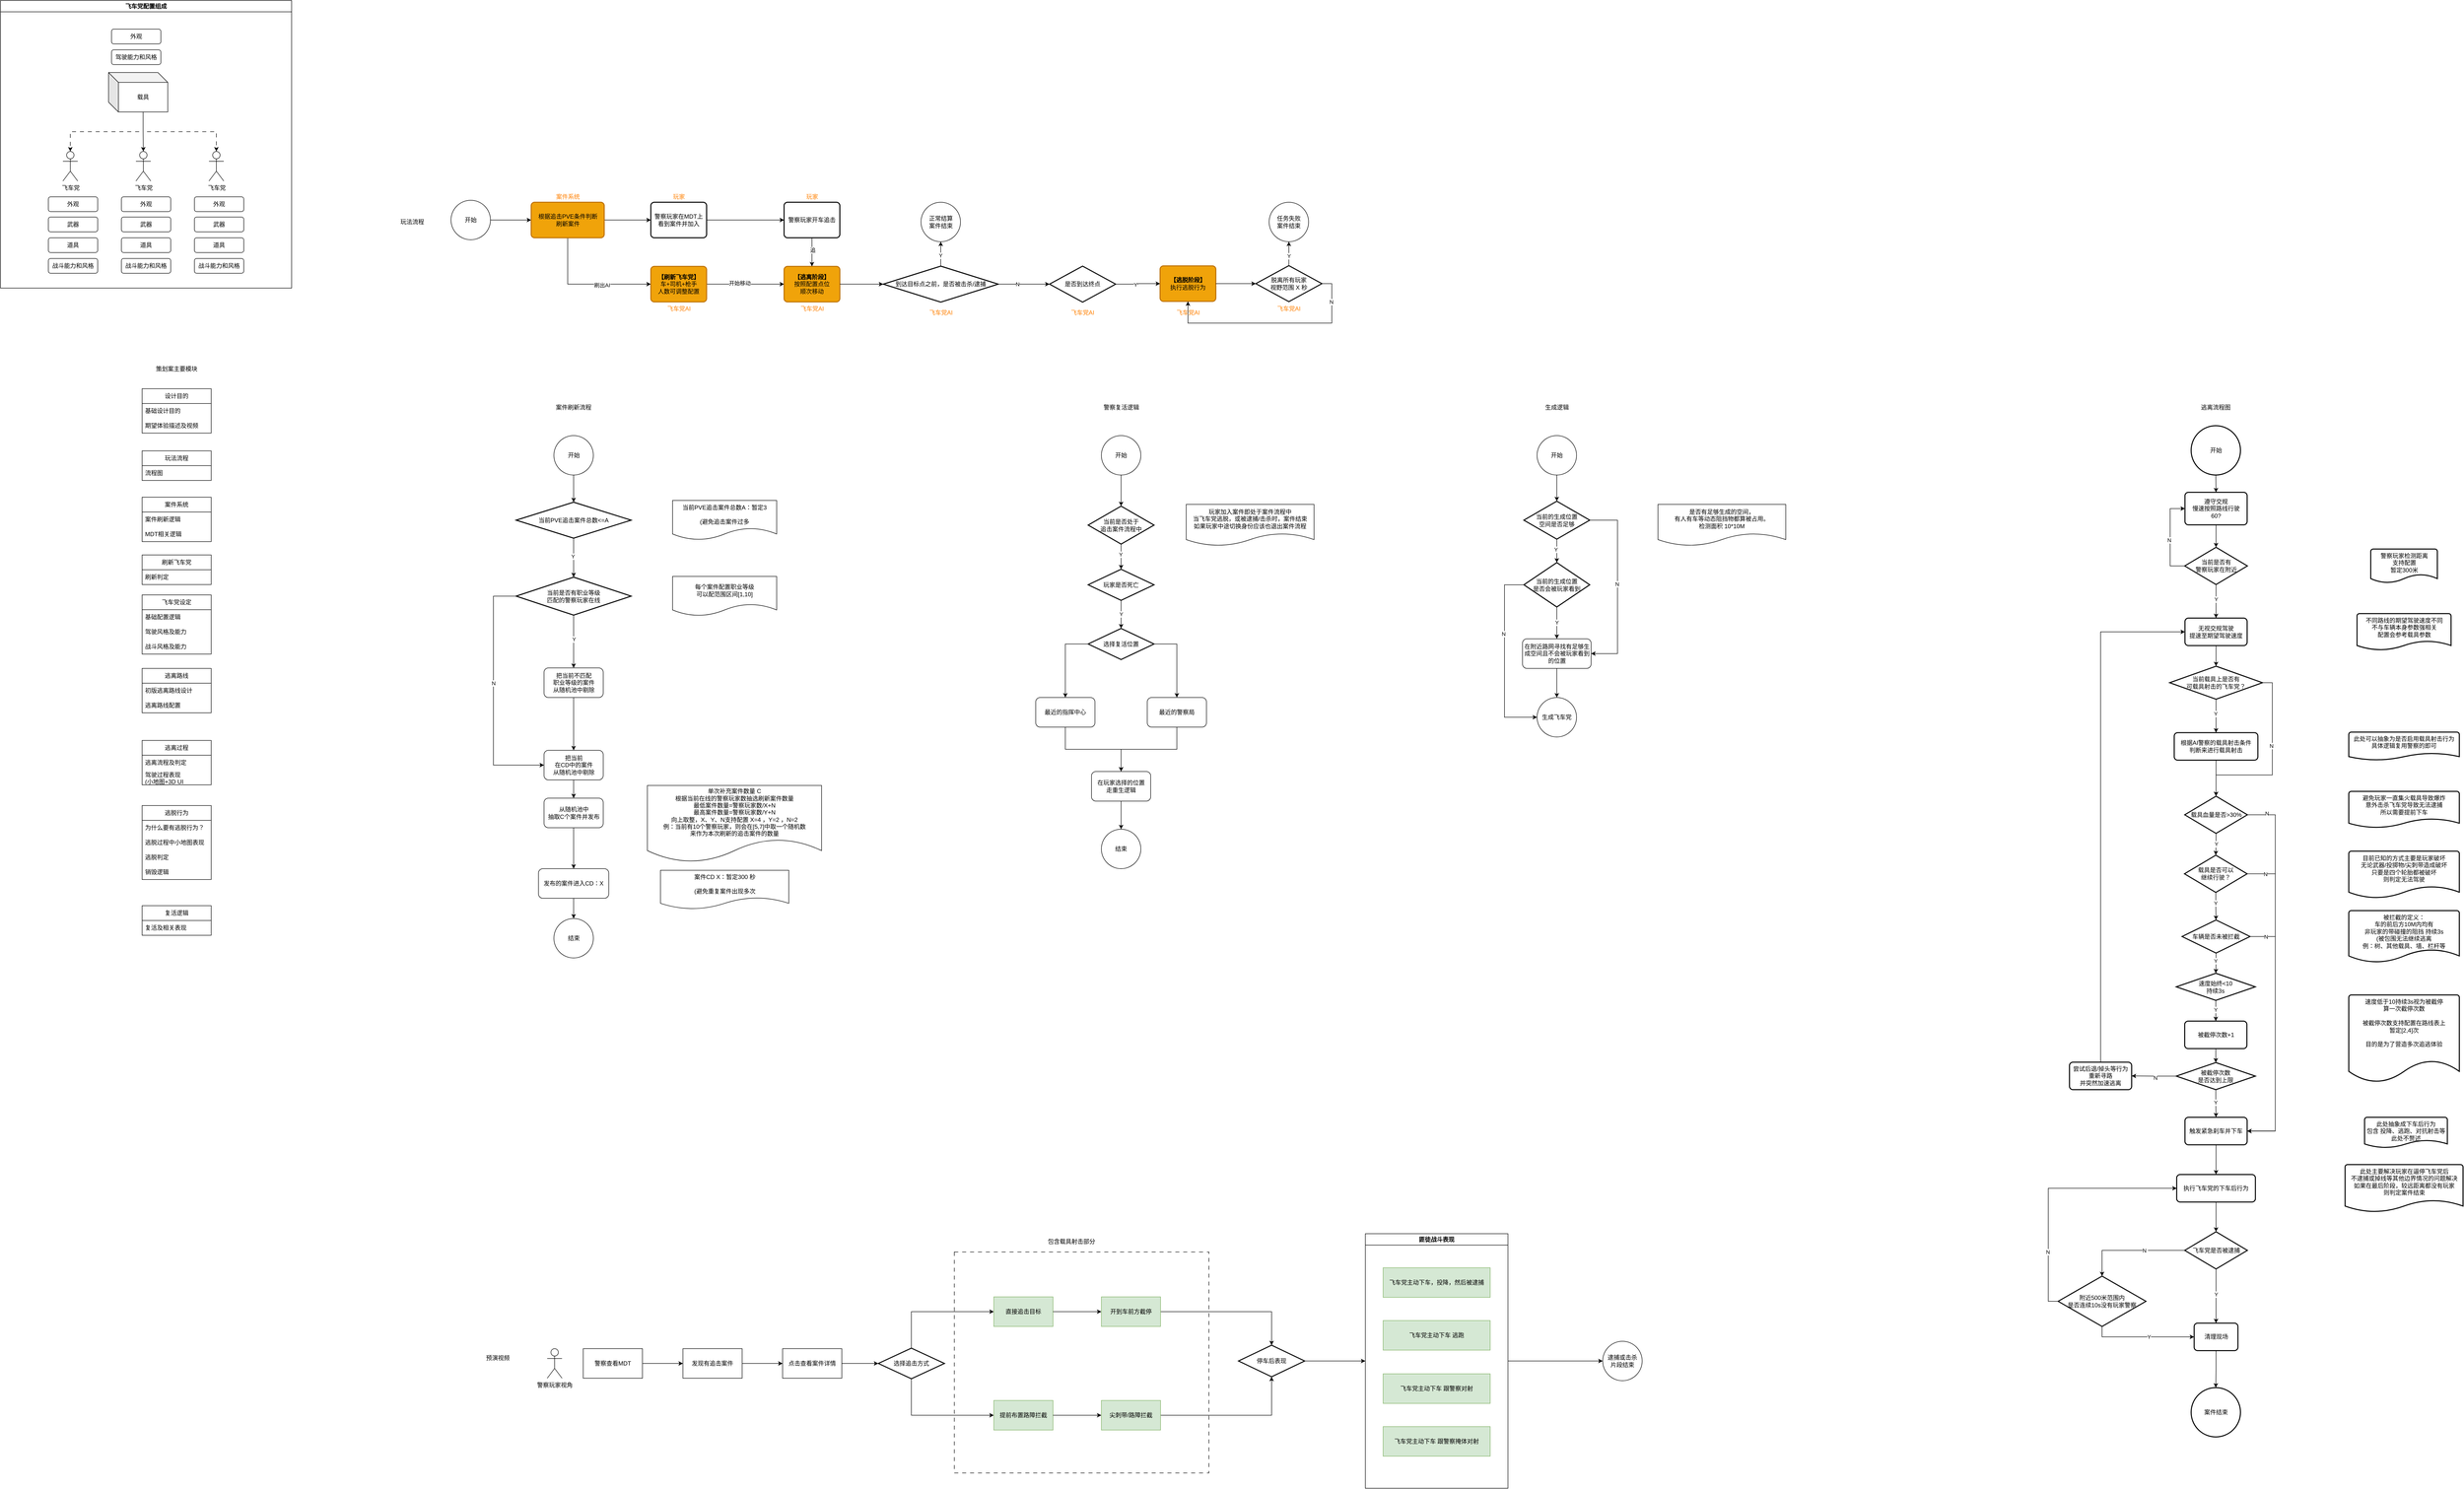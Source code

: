 <mxfile version="26.2.12">
  <diagram name="第 1 页" id="Fj61eVcG0aGDND_bpaBV">
    <mxGraphModel dx="2332" dy="1617" grid="0" gridSize="10" guides="1" tooltips="1" connect="1" arrows="1" fold="1" page="0" pageScale="1" pageWidth="827" pageHeight="1169" math="0" shadow="0">
      <root>
        <mxCell id="0" />
        <mxCell id="1" parent="0" />
        <mxCell id="bP38wD7Q0idlnA3Jdsdp-37" value="" style="rounded=0;whiteSpace=wrap;html=1;fillColor=none;dashed=1;dashPattern=8 8;" parent="1" vertex="1">
          <mxGeometry x="1312" y="1906" width="516" height="448" as="geometry" />
        </mxCell>
        <mxCell id="lBdk9qtxuzmNU9C4Q0Ab-1" value="开始" style="ellipse;whiteSpace=wrap;html=1;aspect=fixed;" parent="1" vertex="1">
          <mxGeometry x="500.5" y="251" width="80" height="80" as="geometry" />
        </mxCell>
        <mxCell id="lBdk9qtxuzmNU9C4Q0Ab-4" style="edgeStyle=orthogonalEdgeStyle;rounded=0;orthogonalLoop=1;jettySize=auto;html=1;exitX=0.5;exitY=1;exitDx=0;exitDy=0;entryX=0.5;entryY=0;entryDx=0;entryDy=0;entryPerimeter=0;" parent="1" source="lBdk9qtxuzmNU9C4Q0Ab-1" target="lBdk9qtxuzmNU9C4Q0Ab-5" edge="1">
          <mxGeometry relative="1" as="geometry" />
        </mxCell>
        <mxCell id="lBdk9qtxuzmNU9C4Q0Ab-5" value="当前PVE追击案件总数&amp;lt;=A" style="strokeWidth=2;html=1;shape=mxgraph.flowchart.decision;whiteSpace=wrap;" parent="1" vertex="1">
          <mxGeometry x="424" y="386" width="233" height="73" as="geometry" />
        </mxCell>
        <mxCell id="lBdk9qtxuzmNU9C4Q0Ab-6" value="当前PVE追击案件总数A：暂定3&lt;div&gt;&lt;br&gt;&lt;/div&gt;&lt;div&gt;(避免追击案件过多&lt;/div&gt;" style="shape=document;whiteSpace=wrap;html=1;boundedLbl=1;" parent="1" vertex="1">
          <mxGeometry x="741" y="382.5" width="211" height="80" as="geometry" />
        </mxCell>
        <mxCell id="-TOpqSOfv_H1Qqij2RZm-7" style="edgeStyle=orthogonalEdgeStyle;rounded=0;orthogonalLoop=1;jettySize=auto;html=1;exitX=0.5;exitY=1;exitDx=0;exitDy=0;exitPerimeter=0;entryX=0.5;entryY=0;entryDx=0;entryDy=0;" parent="1" source="-TOpqSOfv_H1Qqij2RZm-1" target="Y34pRE13ypVC61gBzhvJ-32" edge="1">
          <mxGeometry relative="1" as="geometry">
            <mxPoint x="540.5" y="991" as="targetPoint" />
          </mxGeometry>
        </mxCell>
        <mxCell id="Y34pRE13ypVC61gBzhvJ-35" value="Y" style="edgeLabel;html=1;align=center;verticalAlign=middle;resizable=0;points=[];" parent="-TOpqSOfv_H1Qqij2RZm-7" vertex="1" connectable="0">
          <mxGeometry x="-0.098" relative="1" as="geometry">
            <mxPoint as="offset" />
          </mxGeometry>
        </mxCell>
        <mxCell id="Y34pRE13ypVC61gBzhvJ-39" style="edgeStyle=orthogonalEdgeStyle;rounded=0;orthogonalLoop=1;jettySize=auto;html=1;exitX=0;exitY=0.5;exitDx=0;exitDy=0;exitPerimeter=0;entryX=0;entryY=0.5;entryDx=0;entryDy=0;" parent="1" source="-TOpqSOfv_H1Qqij2RZm-1" target="Y34pRE13ypVC61gBzhvJ-36" edge="1">
          <mxGeometry relative="1" as="geometry">
            <Array as="points">
              <mxPoint x="378" y="576" />
              <mxPoint x="378" y="919" />
            </Array>
          </mxGeometry>
        </mxCell>
        <mxCell id="Y34pRE13ypVC61gBzhvJ-47" value="N" style="edgeLabel;html=1;align=center;verticalAlign=middle;resizable=0;points=[];" parent="Y34pRE13ypVC61gBzhvJ-39" vertex="1" connectable="0">
          <mxGeometry x="-0.096" y="-3" relative="1" as="geometry">
            <mxPoint x="3" as="offset" />
          </mxGeometry>
        </mxCell>
        <mxCell id="-TOpqSOfv_H1Qqij2RZm-1" value="当前是否有职业等级&lt;div&gt;匹配的警察玩家在线&lt;/div&gt;" style="strokeWidth=2;html=1;shape=mxgraph.flowchart.decision;whiteSpace=wrap;" parent="1" vertex="1">
          <mxGeometry x="424" y="538" width="233" height="77" as="geometry" />
        </mxCell>
        <mxCell id="-TOpqSOfv_H1Qqij2RZm-2" style="edgeStyle=orthogonalEdgeStyle;rounded=0;orthogonalLoop=1;jettySize=auto;html=1;exitX=0.5;exitY=1;exitDx=0;exitDy=0;exitPerimeter=0;entryX=0.5;entryY=0;entryDx=0;entryDy=0;entryPerimeter=0;" parent="1" source="lBdk9qtxuzmNU9C4Q0Ab-5" target="-TOpqSOfv_H1Qqij2RZm-1" edge="1">
          <mxGeometry relative="1" as="geometry">
            <mxPoint x="540.5" y="465" as="sourcePoint" />
          </mxGeometry>
        </mxCell>
        <mxCell id="-TOpqSOfv_H1Qqij2RZm-3" value="Y" style="edgeLabel;html=1;align=center;verticalAlign=middle;resizable=0;points=[];" parent="-TOpqSOfv_H1Qqij2RZm-2" vertex="1" connectable="0">
          <mxGeometry x="-0.072" y="-2" relative="1" as="geometry">
            <mxPoint as="offset" />
          </mxGeometry>
        </mxCell>
        <mxCell id="-TOpqSOfv_H1Qqij2RZm-4" value="每个案件配置职业等级&lt;div&gt;可以配范围区间&lt;span style=&quot;background-color: transparent; color: light-dark(rgb(0, 0, 0), rgb(255, 255, 255));&quot;&gt;[1,10]&lt;/span&gt;&lt;/div&gt;" style="shape=document;whiteSpace=wrap;html=1;boundedLbl=1;" parent="1" vertex="1">
          <mxGeometry x="741" y="536.5" width="211" height="80" as="geometry" />
        </mxCell>
        <mxCell id="-TOpqSOfv_H1Qqij2RZm-16" style="edgeStyle=orthogonalEdgeStyle;rounded=0;orthogonalLoop=1;jettySize=auto;html=1;exitX=1;exitY=0.5;exitDx=0;exitDy=0;entryX=0;entryY=0.5;entryDx=0;entryDy=0;" parent="1" source="-TOpqSOfv_H1Qqij2RZm-14" target="-TOpqSOfv_H1Qqij2RZm-15" edge="1">
          <mxGeometry relative="1" as="geometry" />
        </mxCell>
        <mxCell id="-TOpqSOfv_H1Qqij2RZm-14" value="开始" style="ellipse;whiteSpace=wrap;html=1;aspect=fixed;" parent="1" vertex="1">
          <mxGeometry x="292" y="-226" width="80" height="80" as="geometry" />
        </mxCell>
        <mxCell id="-TOpqSOfv_H1Qqij2RZm-17" style="edgeStyle=orthogonalEdgeStyle;rounded=0;orthogonalLoop=1;jettySize=auto;html=1;exitX=1;exitY=0.5;exitDx=0;exitDy=0;entryX=0;entryY=0.5;entryDx=0;entryDy=0;" parent="1" source="-TOpqSOfv_H1Qqij2RZm-15" target="-TOpqSOfv_H1Qqij2RZm-18" edge="1">
          <mxGeometry relative="1" as="geometry">
            <mxPoint x="670.69" y="-185.966" as="targetPoint" />
          </mxGeometry>
        </mxCell>
        <mxCell id="-TOpqSOfv_H1Qqij2RZm-25" style="edgeStyle=orthogonalEdgeStyle;rounded=0;orthogonalLoop=1;jettySize=auto;html=1;exitX=0.5;exitY=1;exitDx=0;exitDy=0;entryX=0;entryY=0.5;entryDx=0;entryDy=0;" parent="1" source="-TOpqSOfv_H1Qqij2RZm-15" target="-TOpqSOfv_H1Qqij2RZm-21" edge="1">
          <mxGeometry relative="1" as="geometry" />
        </mxCell>
        <mxCell id="-TOpqSOfv_H1Qqij2RZm-26" value="刷出AI" style="edgeLabel;html=1;align=center;verticalAlign=middle;resizable=0;points=[];" parent="-TOpqSOfv_H1Qqij2RZm-25" vertex="1" connectable="0">
          <mxGeometry x="0.243" y="-2" relative="1" as="geometry">
            <mxPoint as="offset" />
          </mxGeometry>
        </mxCell>
        <mxCell id="-TOpqSOfv_H1Qqij2RZm-15" value="&lt;div&gt;根据追击PVE条件判断&lt;/div&gt;&lt;div&gt;刷新案件&lt;/div&gt;" style="rounded=1;whiteSpace=wrap;html=1;absoluteArcSize=1;arcSize=14;strokeWidth=2;fillColor=#f0a30a;strokeColor=#BD7000;fontColor=#000000;" parent="1" vertex="1">
          <mxGeometry x="454.5" y="-222" width="148" height="72" as="geometry" />
        </mxCell>
        <mxCell id="-TOpqSOfv_H1Qqij2RZm-31" style="edgeStyle=orthogonalEdgeStyle;rounded=0;orthogonalLoop=1;jettySize=auto;html=1;exitX=1;exitY=0.5;exitDx=0;exitDy=0;entryX=0;entryY=0.5;entryDx=0;entryDy=0;" parent="1" source="-TOpqSOfv_H1Qqij2RZm-18" target="-TOpqSOfv_H1Qqij2RZm-30" edge="1">
          <mxGeometry relative="1" as="geometry" />
        </mxCell>
        <mxCell id="-TOpqSOfv_H1Qqij2RZm-18" value="警察玩家在MDT上&lt;div&gt;看到案件并加入&lt;/div&gt;" style="rounded=1;whiteSpace=wrap;html=1;absoluteArcSize=1;arcSize=14;strokeWidth=2;" parent="1" vertex="1">
          <mxGeometry x="697" y="-222" width="113" height="72" as="geometry" />
        </mxCell>
        <mxCell id="-TOpqSOfv_H1Qqij2RZm-19" value="&lt;span style=&quot;font-family: Helvetica; font-size: 12px; font-style: normal; font-variant-ligatures: normal; font-variant-caps: normal; font-weight: 400; letter-spacing: normal; orphans: 2; text-indent: 0px; text-transform: none; widows: 2; word-spacing: 0px; -webkit-text-stroke-width: 0px; white-space: normal; background-color: rgb(255, 255, 255); text-decoration-thickness: initial; text-decoration-style: initial; text-decoration-color: initial; float: none; display: inline !important;&quot;&gt;案件系统&lt;/span&gt;" style="text;whiteSpace=wrap;html=1;align=center;fontColor=#FF8000;" parent="1" vertex="1">
          <mxGeometry x="490.5" y="-247" width="76" height="25" as="geometry" />
        </mxCell>
        <mxCell id="-TOpqSOfv_H1Qqij2RZm-20" value="&lt;span style=&quot;font-family: Helvetica; font-size: 12px; font-style: normal; font-variant-ligatures: normal; font-variant-caps: normal; font-weight: 400; letter-spacing: normal; orphans: 2; text-indent: 0px; text-transform: none; widows: 2; word-spacing: 0px; -webkit-text-stroke-width: 0px; white-space: normal; background-color: rgb(255, 255, 255); text-decoration-thickness: initial; text-decoration-style: initial; text-decoration-color: initial; float: none; display: inline !important;&quot;&gt;玩家&lt;/span&gt;" style="text;whiteSpace=wrap;html=1;align=center;fontColor=#FF8000;" parent="1" vertex="1">
          <mxGeometry x="715.5" y="-247" width="76" height="25" as="geometry" />
        </mxCell>
        <mxCell id="-TOpqSOfv_H1Qqij2RZm-28" style="edgeStyle=orthogonalEdgeStyle;rounded=0;orthogonalLoop=1;jettySize=auto;html=1;exitX=1;exitY=0.5;exitDx=0;exitDy=0;entryX=0;entryY=0.5;entryDx=0;entryDy=0;" parent="1" source="-TOpqSOfv_H1Qqij2RZm-21" target="-TOpqSOfv_H1Qqij2RZm-27" edge="1">
          <mxGeometry relative="1" as="geometry" />
        </mxCell>
        <mxCell id="-TOpqSOfv_H1Qqij2RZm-35" value="开始移动" style="edgeLabel;html=1;align=center;verticalAlign=middle;resizable=0;points=[];" parent="-TOpqSOfv_H1Qqij2RZm-28" vertex="1" connectable="0">
          <mxGeometry x="-0.15" y="2" relative="1" as="geometry">
            <mxPoint as="offset" />
          </mxGeometry>
        </mxCell>
        <mxCell id="-TOpqSOfv_H1Qqij2RZm-21" value="&lt;div&gt;&lt;b&gt;【&lt;/b&gt;&lt;b style=&quot;background-color: transparent; color: light-dark(rgb(0, 0, 0), rgb(237, 237, 237));&quot;&gt;刷新飞车党&lt;/b&gt;&lt;b style=&quot;background-color: transparent; color: light-dark(rgb(0, 0, 0), rgb(237, 237, 237));&quot;&gt;】&lt;/b&gt;&lt;/div&gt;&lt;div&gt;车+司机+枪手&lt;/div&gt;&lt;div&gt;人数可调整配置&lt;/div&gt;" style="rounded=1;whiteSpace=wrap;html=1;absoluteArcSize=1;arcSize=14;strokeWidth=2;fillColor=#f0a30a;fontColor=#000000;strokeColor=#BD7000;" parent="1" vertex="1">
          <mxGeometry x="697" y="-92" width="113" height="72" as="geometry" />
        </mxCell>
        <mxCell id="-TOpqSOfv_H1Qqij2RZm-23" value="飞车党AI" style="text;whiteSpace=wrap;html=1;align=center;fontColor=#FF8000;" parent="1" vertex="1">
          <mxGeometry x="715.5" y="-20" width="76" height="25" as="geometry" />
        </mxCell>
        <mxCell id="-TOpqSOfv_H1Qqij2RZm-27" value="&lt;div&gt;&lt;b&gt;【逃离阶段】&lt;/b&gt;&lt;/div&gt;按照配置点位&lt;div&gt;顺次移动&lt;/div&gt;" style="rounded=1;whiteSpace=wrap;html=1;absoluteArcSize=1;arcSize=14;strokeWidth=2;fillColor=#f0a30a;fontColor=#000000;strokeColor=#BD7000;" parent="1" vertex="1">
          <mxGeometry x="967" y="-92" width="113" height="72" as="geometry" />
        </mxCell>
        <mxCell id="-TOpqSOfv_H1Qqij2RZm-29" value="飞车党AI" style="text;whiteSpace=wrap;html=1;align=center;fontColor=#FF8000;" parent="1" vertex="1">
          <mxGeometry x="985.5" y="-20" width="76" height="25" as="geometry" />
        </mxCell>
        <mxCell id="-TOpqSOfv_H1Qqij2RZm-33" style="edgeStyle=orthogonalEdgeStyle;rounded=0;orthogonalLoop=1;jettySize=auto;html=1;exitX=0.5;exitY=1;exitDx=0;exitDy=0;entryX=0.5;entryY=0;entryDx=0;entryDy=0;" parent="1" source="-TOpqSOfv_H1Qqij2RZm-30" target="-TOpqSOfv_H1Qqij2RZm-27" edge="1">
          <mxGeometry relative="1" as="geometry" />
        </mxCell>
        <mxCell id="-TOpqSOfv_H1Qqij2RZm-34" value="追" style="edgeLabel;html=1;align=center;verticalAlign=middle;resizable=0;points=[];" parent="-TOpqSOfv_H1Qqij2RZm-33" vertex="1" connectable="0">
          <mxGeometry x="-0.148" y="1" relative="1" as="geometry">
            <mxPoint as="offset" />
          </mxGeometry>
        </mxCell>
        <mxCell id="-TOpqSOfv_H1Qqij2RZm-30" value="警察玩家开车追击" style="rounded=1;whiteSpace=wrap;html=1;absoluteArcSize=1;arcSize=14;strokeWidth=2;" parent="1" vertex="1">
          <mxGeometry x="967" y="-222" width="113" height="72" as="geometry" />
        </mxCell>
        <mxCell id="-TOpqSOfv_H1Qqij2RZm-32" value="&lt;span style=&quot;font-family: Helvetica; font-size: 12px; font-style: normal; font-variant-ligatures: normal; font-variant-caps: normal; font-weight: 400; letter-spacing: normal; orphans: 2; text-indent: 0px; text-transform: none; widows: 2; word-spacing: 0px; -webkit-text-stroke-width: 0px; white-space: normal; background-color: rgb(255, 255, 255); text-decoration-thickness: initial; text-decoration-style: initial; text-decoration-color: initial; float: none; display: inline !important;&quot;&gt;玩家&lt;/span&gt;" style="text;whiteSpace=wrap;html=1;align=center;fontColor=#FF8000;" parent="1" vertex="1">
          <mxGeometry x="985.5" y="-247" width="76" height="25" as="geometry" />
        </mxCell>
        <mxCell id="Y34pRE13ypVC61gBzhvJ-1" style="edgeStyle=orthogonalEdgeStyle;rounded=0;orthogonalLoop=1;jettySize=auto;html=1;exitX=1;exitY=0.5;exitDx=0;exitDy=0;exitPerimeter=0;entryX=0;entryY=0.5;entryDx=0;entryDy=0;entryPerimeter=0;" parent="1" source="-TOpqSOfv_H1Qqij2RZm-36" target="Y34pRE13ypVC61gBzhvJ-2" edge="1">
          <mxGeometry relative="1" as="geometry">
            <mxPoint x="1538.8" y="-55.8" as="targetPoint" />
          </mxGeometry>
        </mxCell>
        <mxCell id="Y34pRE13ypVC61gBzhvJ-3" value="N" style="edgeLabel;html=1;align=center;verticalAlign=middle;resizable=0;points=[];" parent="Y34pRE13ypVC61gBzhvJ-1" vertex="1" connectable="0">
          <mxGeometry x="-0.263" relative="1" as="geometry">
            <mxPoint as="offset" />
          </mxGeometry>
        </mxCell>
        <mxCell id="Y34pRE13ypVC61gBzhvJ-6" style="edgeStyle=orthogonalEdgeStyle;rounded=0;orthogonalLoop=1;jettySize=auto;html=1;exitX=0.5;exitY=0;exitDx=0;exitDy=0;exitPerimeter=0;entryX=0.5;entryY=1;entryDx=0;entryDy=0;" parent="1" source="-TOpqSOfv_H1Qqij2RZm-36" target="Y34pRE13ypVC61gBzhvJ-5" edge="1">
          <mxGeometry relative="1" as="geometry" />
        </mxCell>
        <mxCell id="Y34pRE13ypVC61gBzhvJ-22" value="Y" style="edgeLabel;html=1;align=center;verticalAlign=middle;resizable=0;points=[];" parent="Y34pRE13ypVC61gBzhvJ-6" vertex="1" connectable="0">
          <mxGeometry x="-0.131" y="1" relative="1" as="geometry">
            <mxPoint as="offset" />
          </mxGeometry>
        </mxCell>
        <mxCell id="-TOpqSOfv_H1Qqij2RZm-36" value="到达目标点之前，是否被击杀/逮捕" style="strokeWidth=2;html=1;shape=mxgraph.flowchart.decision;whiteSpace=wrap;" parent="1" vertex="1">
          <mxGeometry x="1168" y="-92.5" width="233" height="73" as="geometry" />
        </mxCell>
        <mxCell id="-TOpqSOfv_H1Qqij2RZm-37" style="edgeStyle=orthogonalEdgeStyle;rounded=0;orthogonalLoop=1;jettySize=auto;html=1;exitX=1;exitY=0.5;exitDx=0;exitDy=0;entryX=0;entryY=0.5;entryDx=0;entryDy=0;entryPerimeter=0;" parent="1" source="-TOpqSOfv_H1Qqij2RZm-27" target="-TOpqSOfv_H1Qqij2RZm-36" edge="1">
          <mxGeometry relative="1" as="geometry" />
        </mxCell>
        <mxCell id="Y34pRE13ypVC61gBzhvJ-8" style="edgeStyle=orthogonalEdgeStyle;rounded=0;orthogonalLoop=1;jettySize=auto;html=1;exitX=1;exitY=0.5;exitDx=0;exitDy=0;exitPerimeter=0;entryX=0;entryY=0.5;entryDx=0;entryDy=0;" parent="1" source="Y34pRE13ypVC61gBzhvJ-2" target="Y34pRE13ypVC61gBzhvJ-9" edge="1">
          <mxGeometry relative="1" as="geometry">
            <mxPoint x="1950.23" y="-56.31" as="targetPoint" />
          </mxGeometry>
        </mxCell>
        <mxCell id="mLR14thL2u2HEynv0ROb-53" value="Y" style="edgeLabel;html=1;align=center;verticalAlign=middle;resizable=0;points=[];" parent="Y34pRE13ypVC61gBzhvJ-8" vertex="1" connectable="0">
          <mxGeometry x="-0.114" y="-1" relative="1" as="geometry">
            <mxPoint x="-1" as="offset" />
          </mxGeometry>
        </mxCell>
        <mxCell id="Y34pRE13ypVC61gBzhvJ-2" value="是否到达终点" style="strokeWidth=2;html=1;shape=mxgraph.flowchart.decision;whiteSpace=wrap;" parent="1" vertex="1">
          <mxGeometry x="1505" y="-92.5" width="134" height="73" as="geometry" />
        </mxCell>
        <mxCell id="Y34pRE13ypVC61gBzhvJ-5" value="正常结算&lt;div&gt;案件结束&lt;/div&gt;" style="ellipse;whiteSpace=wrap;html=1;aspect=fixed;" parent="1" vertex="1">
          <mxGeometry x="1244.5" y="-222" width="80" height="80" as="geometry" />
        </mxCell>
        <mxCell id="Y34pRE13ypVC61gBzhvJ-9" value="&lt;div&gt;&lt;b&gt;【逃脱阶段】&lt;/b&gt;&lt;/div&gt;执行逃脱行为" style="rounded=1;whiteSpace=wrap;html=1;absoluteArcSize=1;arcSize=14;strokeWidth=2;fillColor=#f0a30a;fontColor=#000000;strokeColor=#BD7000;" parent="1" vertex="1">
          <mxGeometry x="1729" y="-93" width="113" height="72" as="geometry" />
        </mxCell>
        <mxCell id="Y34pRE13ypVC61gBzhvJ-17" style="edgeStyle=orthogonalEdgeStyle;rounded=0;orthogonalLoop=1;jettySize=auto;html=1;exitX=1;exitY=0.5;exitDx=0;exitDy=0;exitPerimeter=0;entryX=0.5;entryY=1;entryDx=0;entryDy=0;" parent="1" source="Y34pRE13ypVC61gBzhvJ-10" target="Y34pRE13ypVC61gBzhvJ-9" edge="1">
          <mxGeometry relative="1" as="geometry">
            <Array as="points">
              <mxPoint x="2077" y="-57" />
              <mxPoint x="2077" y="23" />
              <mxPoint x="1786" y="23" />
            </Array>
          </mxGeometry>
        </mxCell>
        <mxCell id="Y34pRE13ypVC61gBzhvJ-18" value="N" style="edgeLabel;html=1;align=center;verticalAlign=middle;resizable=0;points=[];" parent="Y34pRE13ypVC61gBzhvJ-17" vertex="1" connectable="0">
          <mxGeometry x="-0.741" y="-1" relative="1" as="geometry">
            <mxPoint as="offset" />
          </mxGeometry>
        </mxCell>
        <mxCell id="Y34pRE13ypVC61gBzhvJ-20" style="edgeStyle=orthogonalEdgeStyle;rounded=0;orthogonalLoop=1;jettySize=auto;html=1;exitX=0.5;exitY=0;exitDx=0;exitDy=0;exitPerimeter=0;" parent="1" source="Y34pRE13ypVC61gBzhvJ-10" target="Y34pRE13ypVC61gBzhvJ-19" edge="1">
          <mxGeometry relative="1" as="geometry" />
        </mxCell>
        <mxCell id="Y34pRE13ypVC61gBzhvJ-24" value="Y" style="edgeLabel;html=1;align=center;verticalAlign=middle;resizable=0;points=[];" parent="Y34pRE13ypVC61gBzhvJ-20" vertex="1" connectable="0">
          <mxGeometry x="-0.136" y="3" relative="1" as="geometry">
            <mxPoint x="3" y="1" as="offset" />
          </mxGeometry>
        </mxCell>
        <mxCell id="Y34pRE13ypVC61gBzhvJ-10" value="脱离所有玩家&lt;div&gt;视野范围 X 秒&lt;/div&gt;" style="strokeWidth=2;html=1;shape=mxgraph.flowchart.decision;whiteSpace=wrap;" parent="1" vertex="1">
          <mxGeometry x="1923" y="-93.5" width="134" height="73" as="geometry" />
        </mxCell>
        <mxCell id="Y34pRE13ypVC61gBzhvJ-11" style="edgeStyle=orthogonalEdgeStyle;rounded=0;orthogonalLoop=1;jettySize=auto;html=1;exitX=1;exitY=0.5;exitDx=0;exitDy=0;entryX=0;entryY=0.5;entryDx=0;entryDy=0;entryPerimeter=0;" parent="1" source="Y34pRE13ypVC61gBzhvJ-9" target="Y34pRE13ypVC61gBzhvJ-10" edge="1">
          <mxGeometry relative="1" as="geometry" />
        </mxCell>
        <mxCell id="Y34pRE13ypVC61gBzhvJ-19" value="任务失败&lt;div&gt;案件结束&lt;/div&gt;" style="ellipse;whiteSpace=wrap;html=1;aspect=fixed;" parent="1" vertex="1">
          <mxGeometry x="1950" y="-222" width="80" height="80" as="geometry" />
        </mxCell>
        <mxCell id="Y34pRE13ypVC61gBzhvJ-21" value="飞车党AI" style="text;whiteSpace=wrap;html=1;align=center;fontColor=#FF8000;" parent="1" vertex="1">
          <mxGeometry x="1246.5" y="-12" width="76" height="25" as="geometry" />
        </mxCell>
        <mxCell id="Y34pRE13ypVC61gBzhvJ-23" value="飞车党AI" style="text;whiteSpace=wrap;html=1;align=center;fontColor=#FF8000;" parent="1" vertex="1">
          <mxGeometry x="1534" y="-12" width="76" height="25" as="geometry" />
        </mxCell>
        <mxCell id="Y34pRE13ypVC61gBzhvJ-25" value="飞车党AI" style="text;whiteSpace=wrap;html=1;align=center;fontColor=#FF8000;" parent="1" vertex="1">
          <mxGeometry x="1747.5" y="-12" width="76" height="25" as="geometry" />
        </mxCell>
        <mxCell id="Y34pRE13ypVC61gBzhvJ-26" value="飞车党AI" style="text;whiteSpace=wrap;html=1;align=center;fontColor=#FF8000;" parent="1" vertex="1">
          <mxGeometry x="1952" y="-20" width="76" height="25" as="geometry" />
        </mxCell>
        <mxCell id="Y34pRE13ypVC61gBzhvJ-30" value="单次补充案件数量 C&lt;div&gt;根据当前在线的警察玩家数抽选刷新案件数量&lt;/div&gt;&lt;div&gt;最低案件数量=警察玩家数/X+N&lt;/div&gt;&lt;div&gt;最高案件数量=警察玩家数/Y+N&lt;/div&gt;&lt;div&gt;向上取整，X、Y、N支持配置 X=4 ，Y=2 ，N=2&lt;/div&gt;&lt;div&gt;例：当前有10个警察玩家，则会在[5,7]中取一个随机数&lt;/div&gt;&lt;div&gt;来作为本次刷新的追击案件的数量&lt;/div&gt;" style="shape=document;whiteSpace=wrap;html=1;boundedLbl=1;" parent="1" vertex="1">
          <mxGeometry x="690" y="960.31" width="353" height="155.38" as="geometry" />
        </mxCell>
        <mxCell id="Y34pRE13ypVC61gBzhvJ-38" style="edgeStyle=orthogonalEdgeStyle;rounded=0;orthogonalLoop=1;jettySize=auto;html=1;exitX=0.5;exitY=1;exitDx=0;exitDy=0;entryX=0.5;entryY=0;entryDx=0;entryDy=0;" parent="1" source="Y34pRE13ypVC61gBzhvJ-32" target="Y34pRE13ypVC61gBzhvJ-36" edge="1">
          <mxGeometry relative="1" as="geometry" />
        </mxCell>
        <mxCell id="Y34pRE13ypVC61gBzhvJ-32" value="把当前不匹配&lt;div&gt;职业等级的案件&lt;/div&gt;&lt;div&gt;从随机池中剔除&lt;/div&gt;" style="rounded=1;whiteSpace=wrap;html=1;" parent="1" vertex="1">
          <mxGeometry x="480.5" y="722" width="120" height="60" as="geometry" />
        </mxCell>
        <mxCell id="Y34pRE13ypVC61gBzhvJ-41" style="edgeStyle=orthogonalEdgeStyle;rounded=0;orthogonalLoop=1;jettySize=auto;html=1;exitX=0.5;exitY=1;exitDx=0;exitDy=0;entryX=0.5;entryY=0;entryDx=0;entryDy=0;" parent="1" source="Y34pRE13ypVC61gBzhvJ-36" target="Y34pRE13ypVC61gBzhvJ-40" edge="1">
          <mxGeometry relative="1" as="geometry" />
        </mxCell>
        <mxCell id="Y34pRE13ypVC61gBzhvJ-36" value="把当前&lt;div&gt;在CD中的案件&lt;/div&gt;&lt;div&gt;从随机池中剔除&lt;/div&gt;" style="rounded=1;whiteSpace=wrap;html=1;" parent="1" vertex="1">
          <mxGeometry x="480.5" y="889" width="120" height="60" as="geometry" />
        </mxCell>
        <mxCell id="Y34pRE13ypVC61gBzhvJ-43" style="edgeStyle=orthogonalEdgeStyle;rounded=0;orthogonalLoop=1;jettySize=auto;html=1;exitX=0.5;exitY=1;exitDx=0;exitDy=0;entryX=0.5;entryY=0;entryDx=0;entryDy=0;" parent="1" source="Y34pRE13ypVC61gBzhvJ-40" target="Y34pRE13ypVC61gBzhvJ-42" edge="1">
          <mxGeometry relative="1" as="geometry" />
        </mxCell>
        <mxCell id="Y34pRE13ypVC61gBzhvJ-40" value="从随机池中&lt;div&gt;抽取C个案件并发布&lt;/div&gt;" style="rounded=1;whiteSpace=wrap;html=1;" parent="1" vertex="1">
          <mxGeometry x="480.5" y="986" width="120" height="60" as="geometry" />
        </mxCell>
        <mxCell id="Y34pRE13ypVC61gBzhvJ-46" style="edgeStyle=orthogonalEdgeStyle;rounded=0;orthogonalLoop=1;jettySize=auto;html=1;exitX=0.5;exitY=1;exitDx=0;exitDy=0;entryX=0.5;entryY=0;entryDx=0;entryDy=0;" parent="1" source="Y34pRE13ypVC61gBzhvJ-42" target="Y34pRE13ypVC61gBzhvJ-45" edge="1">
          <mxGeometry relative="1" as="geometry" />
        </mxCell>
        <mxCell id="Y34pRE13ypVC61gBzhvJ-42" value="发布的案件进入CD：X" style="rounded=1;whiteSpace=wrap;html=1;" parent="1" vertex="1">
          <mxGeometry x="469.25" y="1129" width="142.5" height="60" as="geometry" />
        </mxCell>
        <mxCell id="Y34pRE13ypVC61gBzhvJ-44" value="案件CD X：暂定300 秒&lt;div&gt;&lt;br&gt;&lt;/div&gt;&lt;div&gt;(避免重复案件出现多次&lt;/div&gt;" style="shape=document;whiteSpace=wrap;html=1;boundedLbl=1;" parent="1" vertex="1">
          <mxGeometry x="716.5" y="1132.25" width="260" height="78.75" as="geometry" />
        </mxCell>
        <mxCell id="Y34pRE13ypVC61gBzhvJ-45" value="结束" style="ellipse;whiteSpace=wrap;html=1;aspect=fixed;" parent="1" vertex="1">
          <mxGeometry x="500.5" y="1230" width="80" height="80" as="geometry" />
        </mxCell>
        <mxCell id="_tA26rEIKO73f23lyRNM-1" value="开始" style="ellipse;whiteSpace=wrap;html=1;aspect=fixed;" parent="1" vertex="1">
          <mxGeometry x="1610" y="251" width="80" height="80" as="geometry" />
        </mxCell>
        <mxCell id="_tA26rEIKO73f23lyRNM-2" value="案件刷新流程" style="text;html=1;align=center;verticalAlign=middle;whiteSpace=wrap;rounded=0;" parent="1" vertex="1">
          <mxGeometry x="487" y="179" width="107" height="30" as="geometry" />
        </mxCell>
        <mxCell id="_tA26rEIKO73f23lyRNM-3" value="玩法流程" style="text;html=1;align=center;verticalAlign=middle;whiteSpace=wrap;rounded=0;" parent="1" vertex="1">
          <mxGeometry x="160" y="-197" width="107" height="30" as="geometry" />
        </mxCell>
        <mxCell id="_tA26rEIKO73f23lyRNM-4" value="警察复活逻辑" style="text;html=1;align=center;verticalAlign=middle;whiteSpace=wrap;rounded=0;" parent="1" vertex="1">
          <mxGeometry x="1596.5" y="179" width="107" height="30" as="geometry" />
        </mxCell>
        <mxCell id="_tA26rEIKO73f23lyRNM-5" value="当前是否处于&lt;div&gt;追击案件流程中&lt;/div&gt;" style="strokeWidth=2;html=1;shape=mxgraph.flowchart.decision;whiteSpace=wrap;" parent="1" vertex="1">
          <mxGeometry x="1583.25" y="394" width="133.5" height="77" as="geometry" />
        </mxCell>
        <mxCell id="_tA26rEIKO73f23lyRNM-6" style="edgeStyle=orthogonalEdgeStyle;rounded=0;orthogonalLoop=1;jettySize=auto;html=1;exitX=0.5;exitY=1;exitDx=0;exitDy=0;entryX=0.5;entryY=0;entryDx=0;entryDy=0;entryPerimeter=0;" parent="1" source="_tA26rEIKO73f23lyRNM-1" target="_tA26rEIKO73f23lyRNM-5" edge="1">
          <mxGeometry relative="1" as="geometry" />
        </mxCell>
        <mxCell id="_tA26rEIKO73f23lyRNM-11" style="edgeStyle=orthogonalEdgeStyle;rounded=0;orthogonalLoop=1;jettySize=auto;html=1;exitX=0.5;exitY=1;exitDx=0;exitDy=0;exitPerimeter=0;entryX=0.5;entryY=0;entryDx=0;entryDy=0;entryPerimeter=0;" parent="1" source="_tA26rEIKO73f23lyRNM-7" target="_tA26rEIKO73f23lyRNM-12" edge="1">
          <mxGeometry relative="1" as="geometry">
            <mxPoint x="1650" y="672" as="targetPoint" />
          </mxGeometry>
        </mxCell>
        <mxCell id="_tA26rEIKO73f23lyRNM-13" value="Y" style="edgeLabel;html=1;align=center;verticalAlign=middle;resizable=0;points=[];" parent="_tA26rEIKO73f23lyRNM-11" vertex="1" connectable="0">
          <mxGeometry x="-0.041" relative="1" as="geometry">
            <mxPoint as="offset" />
          </mxGeometry>
        </mxCell>
        <mxCell id="_tA26rEIKO73f23lyRNM-7" value="玩家是否死亡" style="strokeWidth=2;html=1;shape=mxgraph.flowchart.decision;whiteSpace=wrap;" parent="1" vertex="1">
          <mxGeometry x="1583.25" y="522" width="133.5" height="63" as="geometry" />
        </mxCell>
        <mxCell id="_tA26rEIKO73f23lyRNM-8" style="edgeStyle=orthogonalEdgeStyle;rounded=0;orthogonalLoop=1;jettySize=auto;html=1;exitX=0.5;exitY=1;exitDx=0;exitDy=0;exitPerimeter=0;entryX=0.5;entryY=0;entryDx=0;entryDy=0;entryPerimeter=0;" parent="1" source="_tA26rEIKO73f23lyRNM-5" target="_tA26rEIKO73f23lyRNM-7" edge="1">
          <mxGeometry relative="1" as="geometry" />
        </mxCell>
        <mxCell id="_tA26rEIKO73f23lyRNM-10" value="Y" style="edgeLabel;html=1;align=center;verticalAlign=middle;resizable=0;points=[];" parent="_tA26rEIKO73f23lyRNM-8" vertex="1" connectable="0">
          <mxGeometry x="-0.185" y="-1" relative="1" as="geometry">
            <mxPoint as="offset" />
          </mxGeometry>
        </mxCell>
        <mxCell id="_tA26rEIKO73f23lyRNM-9" value="玩家加入案件即处于案件流程中&lt;div&gt;当飞车党逃脱，或被逮捕/击杀时，案件结束&lt;/div&gt;&lt;div&gt;如果玩家中途切换身份应该也退出案件流程&lt;/div&gt;" style="shape=document;whiteSpace=wrap;html=1;boundedLbl=1;" parent="1" vertex="1">
          <mxGeometry x="1782" y="390.5" width="259" height="84" as="geometry" />
        </mxCell>
        <mxCell id="_tA26rEIKO73f23lyRNM-16" style="edgeStyle=orthogonalEdgeStyle;rounded=0;orthogonalLoop=1;jettySize=auto;html=1;exitX=0;exitY=0.5;exitDx=0;exitDy=0;exitPerimeter=0;entryX=0.5;entryY=0;entryDx=0;entryDy=0;" parent="1" source="_tA26rEIKO73f23lyRNM-12" target="_tA26rEIKO73f23lyRNM-14" edge="1">
          <mxGeometry relative="1" as="geometry" />
        </mxCell>
        <mxCell id="_tA26rEIKO73f23lyRNM-17" style="edgeStyle=orthogonalEdgeStyle;rounded=0;orthogonalLoop=1;jettySize=auto;html=1;exitX=1;exitY=0.5;exitDx=0;exitDy=0;exitPerimeter=0;entryX=0.5;entryY=0;entryDx=0;entryDy=0;" parent="1" source="_tA26rEIKO73f23lyRNM-12" target="_tA26rEIKO73f23lyRNM-15" edge="1">
          <mxGeometry relative="1" as="geometry" />
        </mxCell>
        <mxCell id="_tA26rEIKO73f23lyRNM-12" value="选择复活位置" style="strokeWidth=2;html=1;shape=mxgraph.flowchart.decision;whiteSpace=wrap;" parent="1" vertex="1">
          <mxGeometry x="1583.25" y="642" width="133.5" height="63" as="geometry" />
        </mxCell>
        <mxCell id="_tA26rEIKO73f23lyRNM-19" style="edgeStyle=orthogonalEdgeStyle;rounded=0;orthogonalLoop=1;jettySize=auto;html=1;exitX=0.5;exitY=1;exitDx=0;exitDy=0;" parent="1" source="_tA26rEIKO73f23lyRNM-14" target="_tA26rEIKO73f23lyRNM-18" edge="1">
          <mxGeometry relative="1" as="geometry" />
        </mxCell>
        <mxCell id="_tA26rEIKO73f23lyRNM-14" value="最近的指挥中心" style="rounded=1;whiteSpace=wrap;html=1;" parent="1" vertex="1">
          <mxGeometry x="1477" y="782" width="120" height="60" as="geometry" />
        </mxCell>
        <mxCell id="_tA26rEIKO73f23lyRNM-20" style="edgeStyle=orthogonalEdgeStyle;rounded=0;orthogonalLoop=1;jettySize=auto;html=1;exitX=0.5;exitY=1;exitDx=0;exitDy=0;entryX=0.5;entryY=0;entryDx=0;entryDy=0;" parent="1" source="_tA26rEIKO73f23lyRNM-15" target="_tA26rEIKO73f23lyRNM-18" edge="1">
          <mxGeometry relative="1" as="geometry" />
        </mxCell>
        <mxCell id="_tA26rEIKO73f23lyRNM-15" value="最近的警察局" style="rounded=1;whiteSpace=wrap;html=1;" parent="1" vertex="1">
          <mxGeometry x="1703" y="782" width="120" height="60" as="geometry" />
        </mxCell>
        <mxCell id="_tA26rEIKO73f23lyRNM-22" style="edgeStyle=orthogonalEdgeStyle;rounded=0;orthogonalLoop=1;jettySize=auto;html=1;exitX=0.5;exitY=1;exitDx=0;exitDy=0;entryX=0.5;entryY=0;entryDx=0;entryDy=0;" parent="1" source="_tA26rEIKO73f23lyRNM-18" target="_tA26rEIKO73f23lyRNM-23" edge="1">
          <mxGeometry relative="1" as="geometry">
            <mxPoint x="1650" y="1021" as="targetPoint" />
          </mxGeometry>
        </mxCell>
        <mxCell id="_tA26rEIKO73f23lyRNM-18" value="在玩家选择的位置&lt;div&gt;走重生逻辑&lt;/div&gt;" style="rounded=1;whiteSpace=wrap;html=1;" parent="1" vertex="1">
          <mxGeometry x="1590" y="932" width="120" height="60" as="geometry" />
        </mxCell>
        <mxCell id="_tA26rEIKO73f23lyRNM-23" value="结束" style="ellipse;whiteSpace=wrap;html=1;aspect=fixed;" parent="1" vertex="1">
          <mxGeometry x="1610" y="1049" width="80" height="80" as="geometry" />
        </mxCell>
        <mxCell id="NOMmsY5ElrjwkXrI579L-1" value="开始" style="ellipse;whiteSpace=wrap;html=1;aspect=fixed;" parent="1" vertex="1">
          <mxGeometry x="2493" y="251" width="80" height="80" as="geometry" />
        </mxCell>
        <mxCell id="NOMmsY5ElrjwkXrI579L-2" value="生成逻辑" style="text;html=1;align=center;verticalAlign=middle;whiteSpace=wrap;rounded=0;" parent="1" vertex="1">
          <mxGeometry x="2479.5" y="179" width="107" height="30" as="geometry" />
        </mxCell>
        <mxCell id="rd7IBFpaQu1ElBQb-_Yk-6" style="edgeStyle=orthogonalEdgeStyle;rounded=0;orthogonalLoop=1;jettySize=auto;html=1;exitX=1;exitY=0.5;exitDx=0;exitDy=0;exitPerimeter=0;entryX=1;entryY=0.5;entryDx=0;entryDy=0;" parent="1" source="NOMmsY5ElrjwkXrI579L-3" target="rd7IBFpaQu1ElBQb-_Yk-4" edge="1">
          <mxGeometry relative="1" as="geometry">
            <Array as="points">
              <mxPoint x="2656" y="423" />
              <mxPoint x="2656" y="693" />
            </Array>
          </mxGeometry>
        </mxCell>
        <mxCell id="rd7IBFpaQu1ElBQb-_Yk-7" value="N" style="edgeLabel;html=1;align=center;verticalAlign=middle;resizable=0;points=[];" parent="rd7IBFpaQu1ElBQb-_Yk-6" vertex="1" connectable="0">
          <mxGeometry x="-0.027" y="-1" relative="1" as="geometry">
            <mxPoint as="offset" />
          </mxGeometry>
        </mxCell>
        <mxCell id="NOMmsY5ElrjwkXrI579L-3" value="当前的生成位置&lt;div&gt;空间是否足够&lt;/div&gt;" style="strokeWidth=2;html=1;shape=mxgraph.flowchart.decision;whiteSpace=wrap;" parent="1" vertex="1">
          <mxGeometry x="2466.25" y="384" width="133.5" height="77" as="geometry" />
        </mxCell>
        <mxCell id="NOMmsY5ElrjwkXrI579L-4" style="edgeStyle=orthogonalEdgeStyle;rounded=0;orthogonalLoop=1;jettySize=auto;html=1;exitX=0.5;exitY=1;exitDx=0;exitDy=0;entryX=0.5;entryY=0;entryDx=0;entryDy=0;entryPerimeter=0;" parent="1" source="NOMmsY5ElrjwkXrI579L-1" target="NOMmsY5ElrjwkXrI579L-3" edge="1">
          <mxGeometry relative="1" as="geometry" />
        </mxCell>
        <mxCell id="NOMmsY5ElrjwkXrI579L-5" style="edgeStyle=orthogonalEdgeStyle;rounded=0;orthogonalLoop=1;jettySize=auto;html=1;exitX=0.5;exitY=1;exitDx=0;exitDy=0;exitPerimeter=0;entryX=0.5;entryY=0;entryDx=0;entryDy=0;" parent="1" source="NOMmsY5ElrjwkXrI579L-7" target="rd7IBFpaQu1ElBQb-_Yk-4" edge="1">
          <mxGeometry relative="1" as="geometry">
            <mxPoint x="2533" y="663" as="targetPoint" />
          </mxGeometry>
        </mxCell>
        <mxCell id="NOMmsY5ElrjwkXrI579L-6" value="Y" style="edgeLabel;html=1;align=center;verticalAlign=middle;resizable=0;points=[];" parent="NOMmsY5ElrjwkXrI579L-5" vertex="1" connectable="0">
          <mxGeometry x="-0.041" relative="1" as="geometry">
            <mxPoint as="offset" />
          </mxGeometry>
        </mxCell>
        <mxCell id="rd7IBFpaQu1ElBQb-_Yk-10" style="edgeStyle=orthogonalEdgeStyle;rounded=0;orthogonalLoop=1;jettySize=auto;html=1;exitX=0;exitY=0.5;exitDx=0;exitDy=0;exitPerimeter=0;entryX=0;entryY=0.5;entryDx=0;entryDy=0;" parent="1" source="NOMmsY5ElrjwkXrI579L-7" target="NOMmsY5ElrjwkXrI579L-21" edge="1">
          <mxGeometry relative="1" as="geometry">
            <Array as="points">
              <mxPoint x="2427" y="553" />
              <mxPoint x="2427" y="822" />
            </Array>
          </mxGeometry>
        </mxCell>
        <mxCell id="rd7IBFpaQu1ElBQb-_Yk-11" value="N" style="edgeLabel;html=1;align=center;verticalAlign=middle;resizable=0;points=[];" parent="rd7IBFpaQu1ElBQb-_Yk-10" vertex="1" connectable="0">
          <mxGeometry x="-0.258" y="-2" relative="1" as="geometry">
            <mxPoint as="offset" />
          </mxGeometry>
        </mxCell>
        <mxCell id="NOMmsY5ElrjwkXrI579L-7" value="当前的生成位置&lt;div&gt;是否会被玩家看到&lt;/div&gt;" style="strokeWidth=2;html=1;shape=mxgraph.flowchart.decision;whiteSpace=wrap;" parent="1" vertex="1">
          <mxGeometry x="2466.25" y="508.5" width="133.5" height="90" as="geometry" />
        </mxCell>
        <mxCell id="NOMmsY5ElrjwkXrI579L-8" style="edgeStyle=orthogonalEdgeStyle;rounded=0;orthogonalLoop=1;jettySize=auto;html=1;exitX=0.5;exitY=1;exitDx=0;exitDy=0;exitPerimeter=0;entryX=0.5;entryY=0;entryDx=0;entryDy=0;entryPerimeter=0;" parent="1" source="NOMmsY5ElrjwkXrI579L-3" target="NOMmsY5ElrjwkXrI579L-7" edge="1">
          <mxGeometry relative="1" as="geometry" />
        </mxCell>
        <mxCell id="rd7IBFpaQu1ElBQb-_Yk-5" value="Y" style="edgeLabel;html=1;align=center;verticalAlign=middle;resizable=0;points=[];" parent="NOMmsY5ElrjwkXrI579L-8" vertex="1" connectable="0">
          <mxGeometry x="-0.132" y="-2" relative="1" as="geometry">
            <mxPoint as="offset" />
          </mxGeometry>
        </mxCell>
        <mxCell id="NOMmsY5ElrjwkXrI579L-10" value="是否有足够生成的空间，&lt;div&gt;有人有车等动态阻挡物都算被占用。&lt;div&gt;检测面积 10*10M&lt;/div&gt;&lt;/div&gt;" style="shape=document;whiteSpace=wrap;html=1;boundedLbl=1;" parent="1" vertex="1">
          <mxGeometry x="2738" y="390.5" width="259" height="84" as="geometry" />
        </mxCell>
        <mxCell id="NOMmsY5ElrjwkXrI579L-21" value="生成飞车党" style="ellipse;whiteSpace=wrap;html=1;aspect=fixed;" parent="1" vertex="1">
          <mxGeometry x="2493" y="782" width="80" height="80" as="geometry" />
        </mxCell>
        <mxCell id="bP38wD7Q0idlnA3Jdsdp-2" style="edgeStyle=orthogonalEdgeStyle;rounded=0;orthogonalLoop=1;jettySize=auto;html=1;exitX=1;exitY=0.5;exitDx=0;exitDy=0;entryX=0;entryY=0.5;entryDx=0;entryDy=0;" parent="1" source="NOMmsY5ElrjwkXrI579L-22" target="bP38wD7Q0idlnA3Jdsdp-1" edge="1">
          <mxGeometry relative="1" as="geometry" />
        </mxCell>
        <mxCell id="NOMmsY5ElrjwkXrI579L-22" value="警察查看MDT" style="rounded=0;whiteSpace=wrap;html=1;" parent="1" vertex="1">
          <mxGeometry x="560" y="2102" width="120" height="60" as="geometry" />
        </mxCell>
        <mxCell id="NOMmsY5ElrjwkXrI579L-23" value="预演视频" style="text;html=1;align=center;verticalAlign=middle;whiteSpace=wrap;rounded=0;" parent="1" vertex="1">
          <mxGeometry x="357" y="2106" width="60" height="30" as="geometry" />
        </mxCell>
        <mxCell id="NOMmsY5ElrjwkXrI579L-25" value="警察玩家视角" style="shape=umlActor;verticalLabelPosition=bottom;verticalAlign=top;html=1;outlineConnect=0;" parent="1" vertex="1">
          <mxGeometry x="487" y="2102" width="30" height="60" as="geometry" />
        </mxCell>
        <mxCell id="bP38wD7Q0idlnA3Jdsdp-4" style="edgeStyle=orthogonalEdgeStyle;rounded=0;orthogonalLoop=1;jettySize=auto;html=1;exitX=1;exitY=0.5;exitDx=0;exitDy=0;entryX=0;entryY=0.5;entryDx=0;entryDy=0;" parent="1" source="bP38wD7Q0idlnA3Jdsdp-1" target="bP38wD7Q0idlnA3Jdsdp-3" edge="1">
          <mxGeometry relative="1" as="geometry" />
        </mxCell>
        <mxCell id="bP38wD7Q0idlnA3Jdsdp-1" value="发现有追击案件" style="rounded=0;whiteSpace=wrap;html=1;" parent="1" vertex="1">
          <mxGeometry x="762" y="2102" width="120" height="60" as="geometry" />
        </mxCell>
        <mxCell id="bP38wD7Q0idlnA3Jdsdp-3" value="点击查看案件详情" style="rounded=0;whiteSpace=wrap;html=1;" parent="1" vertex="1">
          <mxGeometry x="964" y="2102" width="120" height="60" as="geometry" />
        </mxCell>
        <mxCell id="bP38wD7Q0idlnA3Jdsdp-9" style="edgeStyle=orthogonalEdgeStyle;rounded=0;orthogonalLoop=1;jettySize=auto;html=1;exitX=0.5;exitY=0;exitDx=0;exitDy=0;exitPerimeter=0;entryX=0;entryY=0.5;entryDx=0;entryDy=0;" parent="1" source="bP38wD7Q0idlnA3Jdsdp-5" target="bP38wD7Q0idlnA3Jdsdp-7" edge="1">
          <mxGeometry relative="1" as="geometry" />
        </mxCell>
        <mxCell id="bP38wD7Q0idlnA3Jdsdp-10" style="edgeStyle=orthogonalEdgeStyle;rounded=0;orthogonalLoop=1;jettySize=auto;html=1;exitX=0.5;exitY=1;exitDx=0;exitDy=0;exitPerimeter=0;entryX=0;entryY=0.5;entryDx=0;entryDy=0;" parent="1" source="bP38wD7Q0idlnA3Jdsdp-5" target="bP38wD7Q0idlnA3Jdsdp-8" edge="1">
          <mxGeometry relative="1" as="geometry" />
        </mxCell>
        <mxCell id="bP38wD7Q0idlnA3Jdsdp-5" value="选择追击方式" style="strokeWidth=2;html=1;shape=mxgraph.flowchart.decision;whiteSpace=wrap;" parent="1" vertex="1">
          <mxGeometry x="1158" y="2101" width="134" height="62" as="geometry" />
        </mxCell>
        <mxCell id="bP38wD7Q0idlnA3Jdsdp-6" style="edgeStyle=orthogonalEdgeStyle;rounded=0;orthogonalLoop=1;jettySize=auto;html=1;exitX=1;exitY=0.5;exitDx=0;exitDy=0;entryX=0;entryY=0.5;entryDx=0;entryDy=0;entryPerimeter=0;" parent="1" source="bP38wD7Q0idlnA3Jdsdp-3" target="bP38wD7Q0idlnA3Jdsdp-5" edge="1">
          <mxGeometry relative="1" as="geometry" />
        </mxCell>
        <mxCell id="bP38wD7Q0idlnA3Jdsdp-7" value="直接追击目标" style="rounded=0;whiteSpace=wrap;html=1;fillColor=#d5e8d4;strokeColor=#82b366;" parent="1" vertex="1">
          <mxGeometry x="1392" y="1997" width="120" height="60" as="geometry" />
        </mxCell>
        <mxCell id="bP38wD7Q0idlnA3Jdsdp-8" value="提前布置路障拦截" style="rounded=0;whiteSpace=wrap;html=1;fillColor=#d5e8d4;strokeColor=#82b366;" parent="1" vertex="1">
          <mxGeometry x="1392" y="2207" width="120" height="60" as="geometry" />
        </mxCell>
        <mxCell id="bP38wD7Q0idlnA3Jdsdp-12" style="edgeStyle=orthogonalEdgeStyle;rounded=0;orthogonalLoop=1;jettySize=auto;html=1;exitX=1;exitY=0.5;exitDx=0;exitDy=0;entryX=0;entryY=0.5;entryDx=0;entryDy=0;" parent="1" source="bP38wD7Q0idlnA3Jdsdp-7" target="bP38wD7Q0idlnA3Jdsdp-15" edge="1">
          <mxGeometry relative="1" as="geometry">
            <mxPoint x="1586" y="2027" as="targetPoint" />
          </mxGeometry>
        </mxCell>
        <mxCell id="bP38wD7Q0idlnA3Jdsdp-30" style="edgeStyle=orthogonalEdgeStyle;rounded=0;orthogonalLoop=1;jettySize=auto;html=1;exitX=1;exitY=0.5;exitDx=0;exitDy=0;" parent="1" source="bP38wD7Q0idlnA3Jdsdp-15" target="bP38wD7Q0idlnA3Jdsdp-23" edge="1">
          <mxGeometry relative="1" as="geometry" />
        </mxCell>
        <mxCell id="bP38wD7Q0idlnA3Jdsdp-15" value="开到车前方截停" style="rounded=0;whiteSpace=wrap;html=1;fillColor=#d5e8d4;strokeColor=#82b366;" parent="1" vertex="1">
          <mxGeometry x="1610" y="1997" width="120" height="60" as="geometry" />
        </mxCell>
        <mxCell id="bP38wD7Q0idlnA3Jdsdp-18" style="edgeStyle=orthogonalEdgeStyle;rounded=0;orthogonalLoop=1;jettySize=auto;html=1;exitX=1;exitY=0.5;exitDx=0;exitDy=0;entryX=0;entryY=0.5;entryDx=0;entryDy=0;" parent="1" source="bP38wD7Q0idlnA3Jdsdp-8" target="bP38wD7Q0idlnA3Jdsdp-19" edge="1">
          <mxGeometry relative="1" as="geometry">
            <mxPoint x="1586" y="2237" as="targetPoint" />
          </mxGeometry>
        </mxCell>
        <mxCell id="bP38wD7Q0idlnA3Jdsdp-31" style="edgeStyle=orthogonalEdgeStyle;rounded=0;orthogonalLoop=1;jettySize=auto;html=1;exitX=1;exitY=0.5;exitDx=0;exitDy=0;" parent="1" source="bP38wD7Q0idlnA3Jdsdp-19" target="bP38wD7Q0idlnA3Jdsdp-23" edge="1">
          <mxGeometry relative="1" as="geometry" />
        </mxCell>
        <mxCell id="bP38wD7Q0idlnA3Jdsdp-19" value="尖刺带/路障拦截" style="rounded=0;whiteSpace=wrap;html=1;fillColor=#d5e8d4;strokeColor=#82b366;" parent="1" vertex="1">
          <mxGeometry x="1610" y="2207" width="120" height="60" as="geometry" />
        </mxCell>
        <mxCell id="bP38wD7Q0idlnA3Jdsdp-43" style="edgeStyle=orthogonalEdgeStyle;rounded=0;orthogonalLoop=1;jettySize=auto;html=1;exitX=1;exitY=0.5;exitDx=0;exitDy=0;exitPerimeter=0;entryX=0;entryY=0.5;entryDx=0;entryDy=0;" parent="1" source="bP38wD7Q0idlnA3Jdsdp-23" target="bP38wD7Q0idlnA3Jdsdp-42" edge="1">
          <mxGeometry relative="1" as="geometry" />
        </mxCell>
        <mxCell id="bP38wD7Q0idlnA3Jdsdp-23" value="停车后表现" style="strokeWidth=2;html=1;shape=mxgraph.flowchart.decision;whiteSpace=wrap;" parent="1" vertex="1">
          <mxGeometry x="1888" y="2095" width="134" height="64" as="geometry" />
        </mxCell>
        <mxCell id="bP38wD7Q0idlnA3Jdsdp-38" value="包含载具射击部分" style="text;html=1;align=center;verticalAlign=middle;whiteSpace=wrap;rounded=0;" parent="1" vertex="1">
          <mxGeometry x="1460" y="1870" width="179" height="30" as="geometry" />
        </mxCell>
        <mxCell id="bP38wD7Q0idlnA3Jdsdp-46" style="edgeStyle=orthogonalEdgeStyle;rounded=0;orthogonalLoop=1;jettySize=auto;html=1;exitX=1;exitY=0.5;exitDx=0;exitDy=0;entryX=0;entryY=0.5;entryDx=0;entryDy=0;" parent="1" source="bP38wD7Q0idlnA3Jdsdp-42" target="bP38wD7Q0idlnA3Jdsdp-45" edge="1">
          <mxGeometry relative="1" as="geometry" />
        </mxCell>
        <mxCell id="bP38wD7Q0idlnA3Jdsdp-42" value="匪徒战斗表现" style="swimlane;whiteSpace=wrap;html=1;" parent="1" vertex="1">
          <mxGeometry x="2145" y="1869" width="289" height="516" as="geometry" />
        </mxCell>
        <mxCell id="bP38wD7Q0idlnA3Jdsdp-33" value="飞车党主动下车，投降，然后被逮捕" style="rounded=0;whiteSpace=wrap;html=1;fillColor=#d5e8d4;strokeColor=#82b366;" parent="bP38wD7Q0idlnA3Jdsdp-42" vertex="1">
          <mxGeometry x="36" y="69" width="217" height="60" as="geometry" />
        </mxCell>
        <mxCell id="bP38wD7Q0idlnA3Jdsdp-34" value="飞车党主动下车 逃跑" style="rounded=0;whiteSpace=wrap;html=1;fillColor=#d5e8d4;strokeColor=#82b366;" parent="bP38wD7Q0idlnA3Jdsdp-42" vertex="1">
          <mxGeometry x="36" y="176" width="217" height="60" as="geometry" />
        </mxCell>
        <mxCell id="bP38wD7Q0idlnA3Jdsdp-35" value="飞车党主动下车 跟警察对射" style="rounded=0;whiteSpace=wrap;html=1;fillColor=#d5e8d4;strokeColor=#82b366;" parent="bP38wD7Q0idlnA3Jdsdp-42" vertex="1">
          <mxGeometry x="36" y="284" width="217" height="60" as="geometry" />
        </mxCell>
        <mxCell id="bP38wD7Q0idlnA3Jdsdp-39" value="飞车党主动下车 跟警察掩体对射" style="rounded=0;whiteSpace=wrap;html=1;fillColor=#d5e8d4;strokeColor=#82b366;" parent="bP38wD7Q0idlnA3Jdsdp-42" vertex="1">
          <mxGeometry x="36" y="391" width="217" height="60" as="geometry" />
        </mxCell>
        <mxCell id="bP38wD7Q0idlnA3Jdsdp-45" value="逮捕或击杀&lt;div&gt;片段结束&lt;/div&gt;" style="ellipse;whiteSpace=wrap;html=1;aspect=fixed;" parent="1" vertex="1">
          <mxGeometry x="2626" y="2087" width="80" height="80" as="geometry" />
        </mxCell>
        <mxCell id="mLR14thL2u2HEynv0ROb-4" value="策划案主要模块" style="text;html=1;align=center;verticalAlign=middle;whiteSpace=wrap;rounded=0;" parent="1" vertex="1">
          <mxGeometry x="-311" y="101" width="94" height="30" as="geometry" />
        </mxCell>
        <mxCell id="mLR14thL2u2HEynv0ROb-12" value="设计目的" style="swimlane;fontStyle=0;childLayout=stackLayout;horizontal=1;startSize=30;horizontalStack=0;resizeParent=1;resizeParentMax=0;resizeLast=0;collapsible=1;marginBottom=0;whiteSpace=wrap;html=1;" parent="1" vertex="1">
          <mxGeometry x="-334" y="156" width="140" height="90" as="geometry" />
        </mxCell>
        <mxCell id="mLR14thL2u2HEynv0ROb-13" value="基础设计目的" style="text;strokeColor=none;fillColor=none;align=left;verticalAlign=middle;spacingLeft=4;spacingRight=4;overflow=hidden;points=[[0,0.5],[1,0.5]];portConstraint=eastwest;rotatable=0;whiteSpace=wrap;html=1;" parent="mLR14thL2u2HEynv0ROb-12" vertex="1">
          <mxGeometry y="30" width="140" height="30" as="geometry" />
        </mxCell>
        <mxCell id="mLR14thL2u2HEynv0ROb-45" value="期望体验描述及视频" style="text;strokeColor=none;fillColor=none;align=left;verticalAlign=middle;spacingLeft=4;spacingRight=4;overflow=hidden;points=[[0,0.5],[1,0.5]];portConstraint=eastwest;rotatable=0;whiteSpace=wrap;html=1;" parent="mLR14thL2u2HEynv0ROb-12" vertex="1">
          <mxGeometry y="60" width="140" height="30" as="geometry" />
        </mxCell>
        <mxCell id="mLR14thL2u2HEynv0ROb-17" value="玩法流程" style="swimlane;fontStyle=0;childLayout=stackLayout;horizontal=1;startSize=30;horizontalStack=0;resizeParent=1;resizeParentMax=0;resizeLast=0;collapsible=1;marginBottom=0;whiteSpace=wrap;html=1;" parent="1" vertex="1">
          <mxGeometry x="-334" y="282" width="140" height="60" as="geometry" />
        </mxCell>
        <mxCell id="mLR14thL2u2HEynv0ROb-18" value="流程图" style="text;strokeColor=none;fillColor=none;align=left;verticalAlign=middle;spacingLeft=4;spacingRight=4;overflow=hidden;points=[[0,0.5],[1,0.5]];portConstraint=eastwest;rotatable=0;whiteSpace=wrap;html=1;" parent="mLR14thL2u2HEynv0ROb-17" vertex="1">
          <mxGeometry y="30" width="140" height="30" as="geometry" />
        </mxCell>
        <mxCell id="mLR14thL2u2HEynv0ROb-21" value="案件系统" style="swimlane;fontStyle=0;childLayout=stackLayout;horizontal=1;startSize=30;horizontalStack=0;resizeParent=1;resizeParentMax=0;resizeLast=0;collapsible=1;marginBottom=0;whiteSpace=wrap;html=1;" parent="1" vertex="1">
          <mxGeometry x="-334" y="376" width="140" height="90" as="geometry" />
        </mxCell>
        <mxCell id="mLR14thL2u2HEynv0ROb-22" value="案件刷新逻辑" style="text;strokeColor=none;fillColor=none;align=left;verticalAlign=middle;spacingLeft=4;spacingRight=4;overflow=hidden;points=[[0,0.5],[1,0.5]];portConstraint=eastwest;rotatable=0;whiteSpace=wrap;html=1;" parent="mLR14thL2u2HEynv0ROb-21" vertex="1">
          <mxGeometry y="30" width="140" height="30" as="geometry" />
        </mxCell>
        <mxCell id="mLR14thL2u2HEynv0ROb-44" value="MDT相关逻辑" style="text;strokeColor=none;fillColor=none;align=left;verticalAlign=middle;spacingLeft=4;spacingRight=4;overflow=hidden;points=[[0,0.5],[1,0.5]];portConstraint=eastwest;rotatable=0;whiteSpace=wrap;html=1;" parent="mLR14thL2u2HEynv0ROb-21" vertex="1">
          <mxGeometry y="60" width="140" height="30" as="geometry" />
        </mxCell>
        <mxCell id="mLR14thL2u2HEynv0ROb-23" value="刷新飞车党" style="swimlane;fontStyle=0;childLayout=stackLayout;horizontal=1;startSize=30;horizontalStack=0;resizeParent=1;resizeParentMax=0;resizeLast=0;collapsible=1;marginBottom=0;whiteSpace=wrap;html=1;" parent="1" vertex="1">
          <mxGeometry x="-334" y="493" width="140" height="60" as="geometry" />
        </mxCell>
        <mxCell id="mLR14thL2u2HEynv0ROb-24" value="刷新判定" style="text;strokeColor=none;fillColor=none;align=left;verticalAlign=middle;spacingLeft=4;spacingRight=4;overflow=hidden;points=[[0,0.5],[1,0.5]];portConstraint=eastwest;rotatable=0;whiteSpace=wrap;html=1;" parent="mLR14thL2u2HEynv0ROb-23" vertex="1">
          <mxGeometry y="30" width="140" height="30" as="geometry" />
        </mxCell>
        <mxCell id="mLR14thL2u2HEynv0ROb-25" value="逃离路线" style="swimlane;fontStyle=0;childLayout=stackLayout;horizontal=1;startSize=30;horizontalStack=0;resizeParent=1;resizeParentMax=0;resizeLast=0;collapsible=1;marginBottom=0;whiteSpace=wrap;html=1;" parent="1" vertex="1">
          <mxGeometry x="-334" y="723" width="140" height="90" as="geometry" />
        </mxCell>
        <mxCell id="mLR14thL2u2HEynv0ROb-35" value="初版逃离路线设计" style="text;strokeColor=none;fillColor=none;align=left;verticalAlign=middle;spacingLeft=4;spacingRight=4;overflow=hidden;points=[[0,0.5],[1,0.5]];portConstraint=eastwest;rotatable=0;whiteSpace=wrap;html=1;" parent="mLR14thL2u2HEynv0ROb-25" vertex="1">
          <mxGeometry y="30" width="140" height="30" as="geometry" />
        </mxCell>
        <mxCell id="mLR14thL2u2HEynv0ROb-39" value="逃离路线配置" style="text;strokeColor=none;fillColor=none;align=left;verticalAlign=middle;spacingLeft=4;spacingRight=4;overflow=hidden;points=[[0,0.5],[1,0.5]];portConstraint=eastwest;rotatable=0;whiteSpace=wrap;html=1;" parent="mLR14thL2u2HEynv0ROb-25" vertex="1">
          <mxGeometry y="60" width="140" height="30" as="geometry" />
        </mxCell>
        <mxCell id="mLR14thL2u2HEynv0ROb-27" value="逃离过程" style="swimlane;fontStyle=0;childLayout=stackLayout;horizontal=1;startSize=30;horizontalStack=0;resizeParent=1;resizeParentMax=0;resizeLast=0;collapsible=1;marginBottom=0;whiteSpace=wrap;html=1;" parent="1" vertex="1">
          <mxGeometry x="-334" y="869" width="140" height="90" as="geometry" />
        </mxCell>
        <mxCell id="mLR14thL2u2HEynv0ROb-40" value="逃离流程及判定" style="text;strokeColor=none;fillColor=none;align=left;verticalAlign=middle;spacingLeft=4;spacingRight=4;overflow=hidden;points=[[0,0.5],[1,0.5]];portConstraint=eastwest;rotatable=0;whiteSpace=wrap;html=1;" parent="mLR14thL2u2HEynv0ROb-27" vertex="1">
          <mxGeometry y="30" width="140" height="30" as="geometry" />
        </mxCell>
        <mxCell id="mLR14thL2u2HEynv0ROb-28" value="驾驶过程表现&lt;div&gt;(小地图+3D UI&lt;/div&gt;" style="text;strokeColor=none;fillColor=none;align=left;verticalAlign=middle;spacingLeft=4;spacingRight=4;overflow=hidden;points=[[0,0.5],[1,0.5]];portConstraint=eastwest;rotatable=0;whiteSpace=wrap;html=1;" parent="mLR14thL2u2HEynv0ROb-27" vertex="1">
          <mxGeometry y="60" width="140" height="30" as="geometry" />
        </mxCell>
        <mxCell id="mLR14thL2u2HEynv0ROb-29" value="逃脱行为" style="swimlane;fontStyle=0;childLayout=stackLayout;horizontal=1;startSize=30;horizontalStack=0;resizeParent=1;resizeParentMax=0;resizeLast=0;collapsible=1;marginBottom=0;whiteSpace=wrap;html=1;" parent="1" vertex="1">
          <mxGeometry x="-334" y="1001" width="140" height="150" as="geometry" />
        </mxCell>
        <mxCell id="mLR14thL2u2HEynv0ROb-30" value="为什么要有逃脱行为？" style="text;strokeColor=none;fillColor=none;align=left;verticalAlign=middle;spacingLeft=4;spacingRight=4;overflow=hidden;points=[[0,0.5],[1,0.5]];portConstraint=eastwest;rotatable=0;whiteSpace=wrap;html=1;" parent="mLR14thL2u2HEynv0ROb-29" vertex="1">
          <mxGeometry y="30" width="140" height="30" as="geometry" />
        </mxCell>
        <mxCell id="mLR14thL2u2HEynv0ROb-43" value="逃脱过程中小地图表现" style="text;strokeColor=none;fillColor=none;align=left;verticalAlign=middle;spacingLeft=4;spacingRight=4;overflow=hidden;points=[[0,0.5],[1,0.5]];portConstraint=eastwest;rotatable=0;whiteSpace=wrap;html=1;" parent="mLR14thL2u2HEynv0ROb-29" vertex="1">
          <mxGeometry y="60" width="140" height="30" as="geometry" />
        </mxCell>
        <mxCell id="mLR14thL2u2HEynv0ROb-46" value="逃脱判定" style="text;strokeColor=none;fillColor=none;align=left;verticalAlign=middle;spacingLeft=4;spacingRight=4;overflow=hidden;points=[[0,0.5],[1,0.5]];portConstraint=eastwest;rotatable=0;whiteSpace=wrap;html=1;" parent="mLR14thL2u2HEynv0ROb-29" vertex="1">
          <mxGeometry y="90" width="140" height="30" as="geometry" />
        </mxCell>
        <mxCell id="nckSBPapjt2oIkMcD94M-130" value="销毁逻辑" style="text;strokeColor=none;fillColor=none;align=left;verticalAlign=middle;spacingLeft=4;spacingRight=4;overflow=hidden;points=[[0,0.5],[1,0.5]];portConstraint=eastwest;rotatable=0;whiteSpace=wrap;html=1;" parent="mLR14thL2u2HEynv0ROb-29" vertex="1">
          <mxGeometry y="120" width="140" height="30" as="geometry" />
        </mxCell>
        <mxCell id="mLR14thL2u2HEynv0ROb-31" value="复活逻辑" style="swimlane;fontStyle=0;childLayout=stackLayout;horizontal=1;startSize=30;horizontalStack=0;resizeParent=1;resizeParentMax=0;resizeLast=0;collapsible=1;marginBottom=0;whiteSpace=wrap;html=1;" parent="1" vertex="1">
          <mxGeometry x="-334" y="1204" width="140" height="60" as="geometry" />
        </mxCell>
        <mxCell id="mLR14thL2u2HEynv0ROb-32" value="复活及相关表现" style="text;strokeColor=none;fillColor=none;align=left;verticalAlign=middle;spacingLeft=4;spacingRight=4;overflow=hidden;points=[[0,0.5],[1,0.5]];portConstraint=eastwest;rotatable=0;whiteSpace=wrap;html=1;" parent="mLR14thL2u2HEynv0ROb-31" vertex="1">
          <mxGeometry y="30" width="140" height="30" as="geometry" />
        </mxCell>
        <mxCell id="mLR14thL2u2HEynv0ROb-36" value="飞车党设定" style="swimlane;fontStyle=0;childLayout=stackLayout;horizontal=1;startSize=30;horizontalStack=0;resizeParent=1;resizeParentMax=0;resizeLast=0;collapsible=1;marginBottom=0;whiteSpace=wrap;html=1;" parent="1" vertex="1">
          <mxGeometry x="-334" y="574" width="140" height="120" as="geometry" />
        </mxCell>
        <mxCell id="mLR14thL2u2HEynv0ROb-47" value="基础配置逻辑" style="text;strokeColor=none;fillColor=none;align=left;verticalAlign=middle;spacingLeft=4;spacingRight=4;overflow=hidden;points=[[0,0.5],[1,0.5]];portConstraint=eastwest;rotatable=0;whiteSpace=wrap;html=1;" parent="mLR14thL2u2HEynv0ROb-36" vertex="1">
          <mxGeometry y="30" width="140" height="30" as="geometry" />
        </mxCell>
        <mxCell id="mLR14thL2u2HEynv0ROb-37" value="驾驶风格及能力" style="text;strokeColor=none;fillColor=none;align=left;verticalAlign=middle;spacingLeft=4;spacingRight=4;overflow=hidden;points=[[0,0.5],[1,0.5]];portConstraint=eastwest;rotatable=0;whiteSpace=wrap;html=1;" parent="mLR14thL2u2HEynv0ROb-36" vertex="1">
          <mxGeometry y="60" width="140" height="30" as="geometry" />
        </mxCell>
        <mxCell id="mLR14thL2u2HEynv0ROb-38" value="战斗风格及能力" style="text;strokeColor=none;fillColor=none;align=left;verticalAlign=middle;spacingLeft=4;spacingRight=4;overflow=hidden;points=[[0,0.5],[1,0.5]];portConstraint=eastwest;rotatable=0;whiteSpace=wrap;html=1;" parent="mLR14thL2u2HEynv0ROb-36" vertex="1">
          <mxGeometry y="90" width="140" height="30" as="geometry" />
        </mxCell>
        <mxCell id="rd7IBFpaQu1ElBQb-_Yk-9" style="edgeStyle=orthogonalEdgeStyle;rounded=0;orthogonalLoop=1;jettySize=auto;html=1;exitX=0.5;exitY=1;exitDx=0;exitDy=0;entryX=0.5;entryY=0;entryDx=0;entryDy=0;" parent="1" source="rd7IBFpaQu1ElBQb-_Yk-4" target="NOMmsY5ElrjwkXrI579L-21" edge="1">
          <mxGeometry relative="1" as="geometry" />
        </mxCell>
        <mxCell id="rd7IBFpaQu1ElBQb-_Yk-4" value="在附近路网寻找有足够生成空间且不会被玩家看到&lt;div&gt;&lt;div&gt;的位置&lt;/div&gt;&lt;/div&gt;" style="rounded=1;whiteSpace=wrap;html=1;" parent="1" vertex="1">
          <mxGeometry x="2463.5" y="663" width="139" height="60" as="geometry" />
        </mxCell>
        <mxCell id="nckSBPapjt2oIkMcD94M-23" value="飞车党配置组成" style="swimlane;whiteSpace=wrap;html=1;" parent="1" vertex="1">
          <mxGeometry x="-621" y="-631" width="590" height="583" as="geometry" />
        </mxCell>
        <mxCell id="nckSBPapjt2oIkMcD94M-1" value="飞车党" style="shape=umlActor;verticalLabelPosition=bottom;verticalAlign=top;html=1;outlineConnect=0;" parent="nckSBPapjt2oIkMcD94M-23" vertex="1">
          <mxGeometry x="126.5" y="306" width="30" height="60" as="geometry" />
        </mxCell>
        <mxCell id="nckSBPapjt2oIkMcD94M-2" value="外观" style="rounded=1;whiteSpace=wrap;html=1;" parent="nckSBPapjt2oIkMcD94M-23" vertex="1">
          <mxGeometry x="97" y="398" width="100" height="30" as="geometry" />
        </mxCell>
        <mxCell id="nckSBPapjt2oIkMcD94M-5" value="武器" style="rounded=1;whiteSpace=wrap;html=1;" parent="nckSBPapjt2oIkMcD94M-23" vertex="1">
          <mxGeometry x="97" y="439" width="100" height="30" as="geometry" />
        </mxCell>
        <mxCell id="nckSBPapjt2oIkMcD94M-6" value="战斗能力和风格" style="rounded=1;whiteSpace=wrap;html=1;" parent="nckSBPapjt2oIkMcD94M-23" vertex="1">
          <mxGeometry x="97" y="523" width="100" height="30" as="geometry" />
        </mxCell>
        <mxCell id="nckSBPapjt2oIkMcD94M-9" style="edgeStyle=orthogonalEdgeStyle;rounded=0;orthogonalLoop=1;jettySize=auto;html=1;exitX=0;exitY=0;exitDx=70;exitDy=80;exitPerimeter=0;dashed=1;dashPattern=8 8;" parent="nckSBPapjt2oIkMcD94M-23" source="nckSBPapjt2oIkMcD94M-8" target="nckSBPapjt2oIkMcD94M-1" edge="1">
          <mxGeometry relative="1" as="geometry" />
        </mxCell>
        <mxCell id="nckSBPapjt2oIkMcD94M-21" style="edgeStyle=orthogonalEdgeStyle;rounded=0;orthogonalLoop=1;jettySize=auto;html=1;exitX=0;exitY=0;exitDx=70;exitDy=80;exitPerimeter=0;dashed=1;dashPattern=8 8;" parent="nckSBPapjt2oIkMcD94M-23" source="nckSBPapjt2oIkMcD94M-8" target="nckSBPapjt2oIkMcD94M-17" edge="1">
          <mxGeometry relative="1" as="geometry" />
        </mxCell>
        <mxCell id="nckSBPapjt2oIkMcD94M-8" value="&lt;div&gt;载具&lt;/div&gt;" style="shape=cube;whiteSpace=wrap;html=1;boundedLbl=1;backgroundOutline=1;darkOpacity=0.05;darkOpacity2=0.1;" parent="nckSBPapjt2oIkMcD94M-23" vertex="1">
          <mxGeometry x="219" y="146" width="120" height="80" as="geometry" />
        </mxCell>
        <mxCell id="nckSBPapjt2oIkMcD94M-10" value="外观" style="rounded=1;whiteSpace=wrap;html=1;" parent="nckSBPapjt2oIkMcD94M-23" vertex="1">
          <mxGeometry x="225" y="58" width="100" height="30" as="geometry" />
        </mxCell>
        <mxCell id="nckSBPapjt2oIkMcD94M-11" value="驾驶能力和风格" style="rounded=1;whiteSpace=wrap;html=1;" parent="nckSBPapjt2oIkMcD94M-23" vertex="1">
          <mxGeometry x="225" y="100" width="100" height="30" as="geometry" />
        </mxCell>
        <mxCell id="nckSBPapjt2oIkMcD94M-12" value="飞车党" style="shape=umlActor;verticalLabelPosition=bottom;verticalAlign=top;html=1;outlineConnect=0;" parent="nckSBPapjt2oIkMcD94M-23" vertex="1">
          <mxGeometry x="274.5" y="306" width="30" height="60" as="geometry" />
        </mxCell>
        <mxCell id="nckSBPapjt2oIkMcD94M-13" value="外观" style="rounded=1;whiteSpace=wrap;html=1;" parent="nckSBPapjt2oIkMcD94M-23" vertex="1">
          <mxGeometry x="245" y="398" width="100" height="30" as="geometry" />
        </mxCell>
        <mxCell id="nckSBPapjt2oIkMcD94M-14" value="武器" style="rounded=1;whiteSpace=wrap;html=1;" parent="nckSBPapjt2oIkMcD94M-23" vertex="1">
          <mxGeometry x="245" y="439" width="100" height="30" as="geometry" />
        </mxCell>
        <mxCell id="nckSBPapjt2oIkMcD94M-15" value="战斗能力和风格" style="rounded=1;whiteSpace=wrap;html=1;" parent="nckSBPapjt2oIkMcD94M-23" vertex="1">
          <mxGeometry x="245" y="523" width="100" height="30" as="geometry" />
        </mxCell>
        <mxCell id="nckSBPapjt2oIkMcD94M-16" style="edgeStyle=orthogonalEdgeStyle;rounded=0;orthogonalLoop=1;jettySize=auto;html=1;exitX=0;exitY=0;exitDx=70;exitDy=80;exitPerimeter=0;entryX=0.5;entryY=0;entryDx=0;entryDy=0;entryPerimeter=0;" parent="nckSBPapjt2oIkMcD94M-23" source="nckSBPapjt2oIkMcD94M-8" target="nckSBPapjt2oIkMcD94M-12" edge="1">
          <mxGeometry relative="1" as="geometry" />
        </mxCell>
        <mxCell id="nckSBPapjt2oIkMcD94M-17" value="飞车党" style="shape=umlActor;verticalLabelPosition=bottom;verticalAlign=top;html=1;outlineConnect=0;" parent="nckSBPapjt2oIkMcD94M-23" vertex="1">
          <mxGeometry x="422.5" y="306" width="30" height="60" as="geometry" />
        </mxCell>
        <mxCell id="nckSBPapjt2oIkMcD94M-18" value="外观" style="rounded=1;whiteSpace=wrap;html=1;" parent="nckSBPapjt2oIkMcD94M-23" vertex="1">
          <mxGeometry x="393" y="398" width="100" height="30" as="geometry" />
        </mxCell>
        <mxCell id="nckSBPapjt2oIkMcD94M-19" value="武器" style="rounded=1;whiteSpace=wrap;html=1;" parent="nckSBPapjt2oIkMcD94M-23" vertex="1">
          <mxGeometry x="393" y="439" width="100" height="30" as="geometry" />
        </mxCell>
        <mxCell id="nckSBPapjt2oIkMcD94M-20" value="战斗能力和风格" style="rounded=1;whiteSpace=wrap;html=1;" parent="nckSBPapjt2oIkMcD94M-23" vertex="1">
          <mxGeometry x="393" y="523" width="100" height="30" as="geometry" />
        </mxCell>
        <mxCell id="nckSBPapjt2oIkMcD94M-24" value="道具" style="rounded=1;whiteSpace=wrap;html=1;" parent="nckSBPapjt2oIkMcD94M-23" vertex="1">
          <mxGeometry x="97" y="481" width="100" height="30" as="geometry" />
        </mxCell>
        <mxCell id="nckSBPapjt2oIkMcD94M-25" value="道具" style="rounded=1;whiteSpace=wrap;html=1;" parent="nckSBPapjt2oIkMcD94M-23" vertex="1">
          <mxGeometry x="245" y="481" width="100" height="30" as="geometry" />
        </mxCell>
        <mxCell id="nckSBPapjt2oIkMcD94M-26" value="道具" style="rounded=1;whiteSpace=wrap;html=1;" parent="nckSBPapjt2oIkMcD94M-23" vertex="1">
          <mxGeometry x="393" y="481" width="100" height="30" as="geometry" />
        </mxCell>
        <mxCell id="nckSBPapjt2oIkMcD94M-27" value="开始" style="strokeWidth=2;html=1;shape=mxgraph.flowchart.start_2;whiteSpace=wrap;" parent="1" vertex="1">
          <mxGeometry x="3818.5" y="231" width="100" height="100" as="geometry" />
        </mxCell>
        <mxCell id="nckSBPapjt2oIkMcD94M-37" style="edgeStyle=orthogonalEdgeStyle;rounded=0;orthogonalLoop=1;jettySize=auto;html=1;exitX=0.5;exitY=1;exitDx=0;exitDy=0;exitPerimeter=0;entryX=0.5;entryY=0;entryDx=0;entryDy=0;" parent="1" source="nckSBPapjt2oIkMcD94M-28" target="nckSBPapjt2oIkMcD94M-36" edge="1">
          <mxGeometry relative="1" as="geometry" />
        </mxCell>
        <mxCell id="nckSBPapjt2oIkMcD94M-42" value="Y" style="edgeLabel;html=1;align=center;verticalAlign=middle;resizable=0;points=[];" parent="nckSBPapjt2oIkMcD94M-37" vertex="1" connectable="0">
          <mxGeometry x="-0.131" relative="1" as="geometry">
            <mxPoint as="offset" />
          </mxGeometry>
        </mxCell>
        <mxCell id="nckSBPapjt2oIkMcD94M-40" style="edgeStyle=orthogonalEdgeStyle;rounded=0;orthogonalLoop=1;jettySize=auto;html=1;exitX=0;exitY=0.5;exitDx=0;exitDy=0;exitPerimeter=0;entryX=0;entryY=0.5;entryDx=0;entryDy=0;" parent="1" source="nckSBPapjt2oIkMcD94M-28" target="nckSBPapjt2oIkMcD94M-31" edge="1">
          <mxGeometry relative="1" as="geometry">
            <Array as="points">
              <mxPoint x="3776" y="515" />
              <mxPoint x="3776" y="399" />
            </Array>
          </mxGeometry>
        </mxCell>
        <mxCell id="nckSBPapjt2oIkMcD94M-41" value="N" style="edgeLabel;html=1;align=center;verticalAlign=middle;resizable=0;points=[];" parent="nckSBPapjt2oIkMcD94M-40" vertex="1" connectable="0">
          <mxGeometry x="-0.067" y="2" relative="1" as="geometry">
            <mxPoint as="offset" />
          </mxGeometry>
        </mxCell>
        <mxCell id="nckSBPapjt2oIkMcD94M-28" value="当前是否有&lt;div&gt;警察玩家在附近&lt;/div&gt;" style="strokeWidth=2;html=1;shape=mxgraph.flowchart.decision;whiteSpace=wrap;" parent="1" vertex="1">
          <mxGeometry x="3805.5" y="477.5" width="127" height="75.5" as="geometry" />
        </mxCell>
        <mxCell id="nckSBPapjt2oIkMcD94M-29" value="警察玩家检测距离&lt;div&gt;支持配置&lt;div&gt;暂定300米&lt;/div&gt;&lt;/div&gt;" style="strokeWidth=2;html=1;shape=mxgraph.flowchart.document2;whiteSpace=wrap;size=0.25;verticalAlign=top;" parent="1" vertex="1">
          <mxGeometry x="4182.5" y="481" width="135" height="68.5" as="geometry" />
        </mxCell>
        <mxCell id="nckSBPapjt2oIkMcD94M-30" style="edgeStyle=orthogonalEdgeStyle;rounded=0;orthogonalLoop=1;jettySize=auto;html=1;exitX=0.5;exitY=1;exitDx=0;exitDy=0;exitPerimeter=0;entryX=0.5;entryY=0;entryDx=0;entryDy=0;entryPerimeter=0;" parent="1" source="nckSBPapjt2oIkMcD94M-31" target="nckSBPapjt2oIkMcD94M-28" edge="1">
          <mxGeometry relative="1" as="geometry" />
        </mxCell>
        <mxCell id="nckSBPapjt2oIkMcD94M-35" value="逃离流程图" style="text;html=1;align=center;verticalAlign=middle;whiteSpace=wrap;rounded=0;" parent="1" vertex="1">
          <mxGeometry x="3815" y="179" width="107" height="30" as="geometry" />
        </mxCell>
        <mxCell id="nckSBPapjt2oIkMcD94M-36" value="无视交规驾驶&lt;div&gt;提速至期望驾驶速度&lt;/div&gt;" style="rounded=1;whiteSpace=wrap;html=1;absoluteArcSize=1;arcSize=14;strokeWidth=2;" parent="1" vertex="1">
          <mxGeometry x="3806" y="621" width="126" height="55.75" as="geometry" />
        </mxCell>
        <mxCell id="nckSBPapjt2oIkMcD94M-38" value="不同路线的期望驾驶速度不同&lt;div&gt;不与车辆本身参数强相关&lt;/div&gt;&lt;div&gt;配置会参考载具参数&lt;/div&gt;" style="strokeWidth=2;html=1;shape=mxgraph.flowchart.document2;whiteSpace=wrap;size=0.25;verticalAlign=top;" parent="1" vertex="1">
          <mxGeometry x="4154.75" y="611.88" width="190.5" height="74" as="geometry" />
        </mxCell>
        <mxCell id="nckSBPapjt2oIkMcD94M-39" value="" style="edgeStyle=orthogonalEdgeStyle;rounded=0;orthogonalLoop=1;jettySize=auto;html=1;exitX=0.5;exitY=1;exitDx=0;exitDy=0;exitPerimeter=0;entryX=0.5;entryY=0;entryDx=0;entryDy=0;entryPerimeter=0;" parent="1" source="nckSBPapjt2oIkMcD94M-27" target="nckSBPapjt2oIkMcD94M-31" edge="1">
          <mxGeometry relative="1" as="geometry">
            <mxPoint x="3868" y="351" as="sourcePoint" />
            <mxPoint x="3868" y="452" as="targetPoint" />
          </mxGeometry>
        </mxCell>
        <mxCell id="nckSBPapjt2oIkMcD94M-31" value="遵守交规&lt;div&gt;慢速按照路线行驶&lt;/div&gt;&lt;div&gt;60?&lt;/div&gt;" style="rounded=1;whiteSpace=wrap;html=1;absoluteArcSize=1;arcSize=14;strokeWidth=2;" parent="1" vertex="1">
          <mxGeometry x="3806" y="366" width="126" height="66" as="geometry" />
        </mxCell>
        <mxCell id="nckSBPapjt2oIkMcD94M-50" style="edgeStyle=orthogonalEdgeStyle;rounded=0;orthogonalLoop=1;jettySize=auto;html=1;exitX=0.5;exitY=1;exitDx=0;exitDy=0;exitPerimeter=0;entryX=0.5;entryY=0;entryDx=0;entryDy=0;" parent="1" source="nckSBPapjt2oIkMcD94M-43" target="nckSBPapjt2oIkMcD94M-49" edge="1">
          <mxGeometry relative="1" as="geometry" />
        </mxCell>
        <mxCell id="nckSBPapjt2oIkMcD94M-51" value="Y" style="edgeLabel;html=1;align=center;verticalAlign=middle;resizable=0;points=[];" parent="nckSBPapjt2oIkMcD94M-50" vertex="1" connectable="0">
          <mxGeometry x="-0.124" y="-1" relative="1" as="geometry">
            <mxPoint as="offset" />
          </mxGeometry>
        </mxCell>
        <mxCell id="nckSBPapjt2oIkMcD94M-43" value="当前载具上是否有&lt;div&gt;可载具射击的飞车党？&lt;/div&gt;" style="strokeWidth=2;html=1;shape=mxgraph.flowchart.decision;whiteSpace=wrap;" parent="1" vertex="1">
          <mxGeometry x="3775" y="718.5" width="188" height="67" as="geometry" />
        </mxCell>
        <mxCell id="nckSBPapjt2oIkMcD94M-44" style="edgeStyle=orthogonalEdgeStyle;rounded=0;orthogonalLoop=1;jettySize=auto;html=1;exitX=0.5;exitY=1;exitDx=0;exitDy=0;entryX=0.5;entryY=0;entryDx=0;entryDy=0;entryPerimeter=0;" parent="1" source="nckSBPapjt2oIkMcD94M-36" target="nckSBPapjt2oIkMcD94M-43" edge="1">
          <mxGeometry relative="1" as="geometry" />
        </mxCell>
        <mxCell id="nckSBPapjt2oIkMcD94M-79" style="edgeStyle=orthogonalEdgeStyle;rounded=0;orthogonalLoop=1;jettySize=auto;html=1;exitX=0.5;exitY=1;exitDx=0;exitDy=0;entryX=0.5;entryY=0;entryDx=0;entryDy=0;" parent="1" source="nckSBPapjt2oIkMcD94M-45" target="nckSBPapjt2oIkMcD94M-78" edge="1">
          <mxGeometry relative="1" as="geometry" />
        </mxCell>
        <mxCell id="nckSBPapjt2oIkMcD94M-45" value="触发紧急刹车并下车" style="rounded=1;whiteSpace=wrap;html=1;absoluteArcSize=1;arcSize=14;strokeWidth=2;" parent="1" vertex="1">
          <mxGeometry x="3806" y="1633" width="126" height="55.75" as="geometry" />
        </mxCell>
        <mxCell id="nckSBPapjt2oIkMcD94M-101" style="edgeStyle=orthogonalEdgeStyle;rounded=0;orthogonalLoop=1;jettySize=auto;html=1;exitX=1;exitY=0.5;exitDx=0;exitDy=0;exitPerimeter=0;entryX=1;entryY=0.5;entryDx=0;entryDy=0;" parent="1" source="nckSBPapjt2oIkMcD94M-46" target="nckSBPapjt2oIkMcD94M-45" edge="1">
          <mxGeometry relative="1" as="geometry">
            <Array as="points">
              <mxPoint x="3989" y="1020" />
              <mxPoint x="3989" y="1661" />
            </Array>
          </mxGeometry>
        </mxCell>
        <mxCell id="nckSBPapjt2oIkMcD94M-102" value="N" style="edgeLabel;html=1;align=center;verticalAlign=middle;resizable=0;points=[];" parent="nckSBPapjt2oIkMcD94M-101" vertex="1" connectable="0">
          <mxGeometry x="-0.899" y="3" relative="1" as="geometry">
            <mxPoint x="1" as="offset" />
          </mxGeometry>
        </mxCell>
        <mxCell id="nckSBPapjt2oIkMcD94M-46" value="载具血量是否&amp;gt;30%" style="strokeWidth=2;html=1;shape=mxgraph.flowchart.decision;whiteSpace=wrap;" parent="1" vertex="1">
          <mxGeometry x="3805.5" y="982" width="127" height="75.5" as="geometry" />
        </mxCell>
        <mxCell id="nckSBPapjt2oIkMcD94M-49" value="根据AI警察的载具射击条件&lt;div&gt;判断来进行载具射击&lt;/div&gt;" style="rounded=1;whiteSpace=wrap;html=1;absoluteArcSize=1;arcSize=14;strokeWidth=2;" parent="1" vertex="1">
          <mxGeometry x="3784.25" y="853.25" width="169.5" height="55.75" as="geometry" />
        </mxCell>
        <mxCell id="nckSBPapjt2oIkMcD94M-52" style="edgeStyle=orthogonalEdgeStyle;rounded=0;orthogonalLoop=1;jettySize=auto;html=1;exitX=0.5;exitY=1;exitDx=0;exitDy=0;entryX=0.5;entryY=0;entryDx=0;entryDy=0;entryPerimeter=0;" parent="1" source="nckSBPapjt2oIkMcD94M-49" target="nckSBPapjt2oIkMcD94M-46" edge="1">
          <mxGeometry relative="1" as="geometry" />
        </mxCell>
        <mxCell id="nckSBPapjt2oIkMcD94M-57" value="此处可以抽象为是否启用载具射击行为&lt;div&gt;具体逻辑复用警察的即可&lt;/div&gt;" style="strokeWidth=2;html=1;shape=mxgraph.flowchart.document2;whiteSpace=wrap;size=0.25;verticalAlign=top;" parent="1" vertex="1">
          <mxGeometry x="4138" y="852.07" width="224" height="56.93" as="geometry" />
        </mxCell>
        <mxCell id="nckSBPapjt2oIkMcD94M-100" style="edgeStyle=orthogonalEdgeStyle;rounded=0;orthogonalLoop=1;jettySize=auto;html=1;exitX=1;exitY=0.5;exitDx=0;exitDy=0;exitPerimeter=0;entryX=1;entryY=0.5;entryDx=0;entryDy=0;" parent="1" source="nckSBPapjt2oIkMcD94M-60" target="nckSBPapjt2oIkMcD94M-45" edge="1">
          <mxGeometry relative="1" as="geometry">
            <Array as="points">
              <mxPoint x="3989" y="1139" />
              <mxPoint x="3989" y="1661" />
            </Array>
          </mxGeometry>
        </mxCell>
        <mxCell id="nckSBPapjt2oIkMcD94M-103" value="N" style="edgeLabel;html=1;align=center;verticalAlign=middle;resizable=0;points=[];" parent="nckSBPapjt2oIkMcD94M-100" vertex="1" connectable="0">
          <mxGeometry x="-0.887" relative="1" as="geometry">
            <mxPoint x="1" as="offset" />
          </mxGeometry>
        </mxCell>
        <mxCell id="nckSBPapjt2oIkMcD94M-60" value="载具是否可以&lt;div&gt;继续行驶？&lt;/div&gt;" style="strokeWidth=2;html=1;shape=mxgraph.flowchart.decision;whiteSpace=wrap;" parent="1" vertex="1">
          <mxGeometry x="3805" y="1101.63" width="127" height="75.5" as="geometry" />
        </mxCell>
        <mxCell id="nckSBPapjt2oIkMcD94M-61" style="edgeStyle=orthogonalEdgeStyle;rounded=0;orthogonalLoop=1;jettySize=auto;html=1;exitX=0.5;exitY=1;exitDx=0;exitDy=0;exitPerimeter=0;entryX=0.5;entryY=0;entryDx=0;entryDy=0;entryPerimeter=0;" parent="1" source="nckSBPapjt2oIkMcD94M-46" target="nckSBPapjt2oIkMcD94M-60" edge="1">
          <mxGeometry relative="1" as="geometry" />
        </mxCell>
        <mxCell id="nckSBPapjt2oIkMcD94M-66" value="Y&amp;nbsp;" style="edgeLabel;html=1;align=center;verticalAlign=middle;resizable=0;points=[];" parent="nckSBPapjt2oIkMcD94M-61" vertex="1" connectable="0">
          <mxGeometry x="-0.048" y="2" relative="1" as="geometry">
            <mxPoint as="offset" />
          </mxGeometry>
        </mxCell>
        <mxCell id="nckSBPapjt2oIkMcD94M-63" value="避免玩家一直集火载具导致爆炸&lt;div&gt;意外击杀飞车党导致无法逮捕&lt;/div&gt;&lt;div&gt;所以需要提前下车&lt;/div&gt;" style="strokeWidth=2;html=1;shape=mxgraph.flowchart.document2;whiteSpace=wrap;size=0.25;verticalAlign=top;" parent="1" vertex="1">
          <mxGeometry x="4138" y="972.28" width="224" height="73.72" as="geometry" />
        </mxCell>
        <mxCell id="nckSBPapjt2oIkMcD94M-65" value="目前已知的方式主要是玩家破坏&lt;div&gt;无论武器/投掷物/&lt;span style=&quot;background-color: transparent; color: light-dark(rgb(0, 0, 0), rgb(255, 255, 255));&quot;&gt;尖刺带&lt;/span&gt;&lt;span style=&quot;background-color: transparent; color: light-dark(rgb(0, 0, 0), rgb(255, 255, 255));&quot;&gt;造成破坏&lt;/span&gt;&lt;/div&gt;&lt;div&gt;只要是四个轮胎都被破坏&lt;/div&gt;&lt;div&gt;则判定无法驾驶&lt;/div&gt;" style="strokeWidth=2;html=1;shape=mxgraph.flowchart.document2;whiteSpace=wrap;size=0.25;verticalAlign=top;" parent="1" vertex="1">
          <mxGeometry x="4138" y="1093.51" width="224" height="95" as="geometry" />
        </mxCell>
        <mxCell id="nckSBPapjt2oIkMcD94M-70" style="edgeStyle=orthogonalEdgeStyle;rounded=0;orthogonalLoop=1;jettySize=auto;html=1;exitX=0.5;exitY=1;exitDx=0;exitDy=0;exitPerimeter=0;" parent="1" source="nckSBPapjt2oIkMcD94M-119" target="nckSBPapjt2oIkMcD94M-45" edge="1">
          <mxGeometry relative="1" as="geometry" />
        </mxCell>
        <mxCell id="nckSBPapjt2oIkMcD94M-122" value="Y" style="edgeLabel;html=1;align=center;verticalAlign=middle;resizable=0;points=[];" parent="nckSBPapjt2oIkMcD94M-70" vertex="1" connectable="0">
          <mxGeometry x="-0.088" y="-1" relative="1" as="geometry">
            <mxPoint as="offset" />
          </mxGeometry>
        </mxCell>
        <mxCell id="nckSBPapjt2oIkMcD94M-108" style="edgeStyle=orthogonalEdgeStyle;rounded=0;orthogonalLoop=1;jettySize=auto;html=1;exitX=1;exitY=0.5;exitDx=0;exitDy=0;exitPerimeter=0;entryX=1;entryY=0.5;entryDx=0;entryDy=0;" parent="1" source="nckSBPapjt2oIkMcD94M-67" target="nckSBPapjt2oIkMcD94M-45" edge="1">
          <mxGeometry relative="1" as="geometry">
            <Array as="points">
              <mxPoint x="3989" y="1266" />
              <mxPoint x="3989" y="1661" />
            </Array>
          </mxGeometry>
        </mxCell>
        <mxCell id="nckSBPapjt2oIkMcD94M-109" value="N" style="edgeLabel;html=1;align=center;verticalAlign=middle;resizable=0;points=[];" parent="nckSBPapjt2oIkMcD94M-108" vertex="1" connectable="0">
          <mxGeometry x="-0.868" y="3" relative="1" as="geometry">
            <mxPoint x="-1" y="3" as="offset" />
          </mxGeometry>
        </mxCell>
        <mxCell id="nckSBPapjt2oIkMcD94M-67" value="车辆是否未被拦截" style="strokeWidth=2;html=1;shape=mxgraph.flowchart.decision;whiteSpace=wrap;" parent="1" vertex="1">
          <mxGeometry x="3800.125" y="1233" width="137.75" height="67" as="geometry" />
        </mxCell>
        <mxCell id="nckSBPapjt2oIkMcD94M-68" style="edgeStyle=orthogonalEdgeStyle;rounded=0;orthogonalLoop=1;jettySize=auto;html=1;exitX=0.5;exitY=1;exitDx=0;exitDy=0;exitPerimeter=0;entryX=0.5;entryY=0;entryDx=0;entryDy=0;entryPerimeter=0;" parent="1" source="nckSBPapjt2oIkMcD94M-60" target="nckSBPapjt2oIkMcD94M-67" edge="1">
          <mxGeometry relative="1" as="geometry" />
        </mxCell>
        <mxCell id="nckSBPapjt2oIkMcD94M-76" value="Y" style="edgeLabel;html=1;align=center;verticalAlign=middle;resizable=0;points=[];" parent="nckSBPapjt2oIkMcD94M-68" vertex="1" connectable="0">
          <mxGeometry x="-0.246" y="-1" relative="1" as="geometry">
            <mxPoint as="offset" />
          </mxGeometry>
        </mxCell>
        <mxCell id="nckSBPapjt2oIkMcD94M-69" value="被拦截的定义：&lt;div&gt;车的前后方10M内均有&lt;/div&gt;&lt;div&gt;非玩家的带碰撞的阻挡 持续3s&lt;/div&gt;&lt;div&gt;(被包围无法继续逃离&lt;/div&gt;&lt;div&gt;例：树、其他载具、墙、栏杆等&lt;/div&gt;" style="strokeWidth=2;html=1;shape=mxgraph.flowchart.document2;whiteSpace=wrap;size=0.25;verticalAlign=top;" parent="1" vertex="1">
          <mxGeometry x="4138" y="1214" width="224" height="105" as="geometry" />
        </mxCell>
        <mxCell id="nckSBPapjt2oIkMcD94M-78" value="执行飞车党的下车后行为" style="rounded=1;whiteSpace=wrap;html=1;absoluteArcSize=1;arcSize=14;strokeWidth=2;" parent="1" vertex="1">
          <mxGeometry x="3789.25" y="1749" width="159.5" height="55.75" as="geometry" />
        </mxCell>
        <mxCell id="nckSBPapjt2oIkMcD94M-84" style="edgeStyle=orthogonalEdgeStyle;rounded=0;orthogonalLoop=1;jettySize=auto;html=1;exitX=0.5;exitY=1;exitDx=0;exitDy=0;exitPerimeter=0;entryX=0.5;entryY=0;entryDx=0;entryDy=0;" parent="1" source="nckSBPapjt2oIkMcD94M-80" target="nckSBPapjt2oIkMcD94M-83" edge="1">
          <mxGeometry relative="1" as="geometry" />
        </mxCell>
        <mxCell id="nckSBPapjt2oIkMcD94M-88" value="Y" style="edgeLabel;html=1;align=center;verticalAlign=middle;resizable=0;points=[];" parent="nckSBPapjt2oIkMcD94M-84" vertex="1" connectable="0">
          <mxGeometry x="-0.074" relative="1" as="geometry">
            <mxPoint as="offset" />
          </mxGeometry>
        </mxCell>
        <mxCell id="nckSBPapjt2oIkMcD94M-80" value="飞车党是否被逮捕" style="strokeWidth=2;html=1;shape=mxgraph.flowchart.decision;whiteSpace=wrap;" parent="1" vertex="1">
          <mxGeometry x="3805.5" y="1865" width="127" height="75.5" as="geometry" />
        </mxCell>
        <mxCell id="nckSBPapjt2oIkMcD94M-81" value="此处抽象成下车后行为&lt;div&gt;包含 投降、逃跑、对抗射击等&lt;/div&gt;&lt;div&gt;此处不赘述&lt;/div&gt;" style="strokeWidth=2;html=1;shape=mxgraph.flowchart.document2;whiteSpace=wrap;size=0.25;verticalAlign=top;" parent="1" vertex="1">
          <mxGeometry x="4170" y="1633" width="167.75" height="61.75" as="geometry" />
        </mxCell>
        <mxCell id="nckSBPapjt2oIkMcD94M-82" style="edgeStyle=orthogonalEdgeStyle;rounded=0;orthogonalLoop=1;jettySize=auto;html=1;exitX=0.5;exitY=1;exitDx=0;exitDy=0;entryX=0.5;entryY=0;entryDx=0;entryDy=0;entryPerimeter=0;" parent="1" source="nckSBPapjt2oIkMcD94M-78" target="nckSBPapjt2oIkMcD94M-80" edge="1">
          <mxGeometry relative="1" as="geometry" />
        </mxCell>
        <mxCell id="nckSBPapjt2oIkMcD94M-86" style="edgeStyle=orthogonalEdgeStyle;rounded=0;orthogonalLoop=1;jettySize=auto;html=1;exitX=0.5;exitY=1;exitDx=0;exitDy=0;" parent="1" source="nckSBPapjt2oIkMcD94M-83" target="nckSBPapjt2oIkMcD94M-85" edge="1">
          <mxGeometry relative="1" as="geometry" />
        </mxCell>
        <mxCell id="nckSBPapjt2oIkMcD94M-83" value="&lt;div&gt;清理现场&lt;/div&gt;" style="rounded=1;whiteSpace=wrap;html=1;absoluteArcSize=1;arcSize=14;strokeWidth=2;" parent="1" vertex="1">
          <mxGeometry x="3824.625" y="2050.25" width="88.75" height="55.75" as="geometry" />
        </mxCell>
        <mxCell id="nckSBPapjt2oIkMcD94M-85" value="案件结束" style="strokeWidth=2;html=1;shape=mxgraph.flowchart.start_2;whiteSpace=wrap;" parent="1" vertex="1">
          <mxGeometry x="3818.5" y="2181" width="100" height="100" as="geometry" />
        </mxCell>
        <mxCell id="nckSBPapjt2oIkMcD94M-90" style="edgeStyle=orthogonalEdgeStyle;rounded=0;orthogonalLoop=1;jettySize=auto;html=1;exitX=0;exitY=0.5;exitDx=0;exitDy=0;exitPerimeter=0;entryX=0;entryY=0.5;entryDx=0;entryDy=0;" parent="1" source="nckSBPapjt2oIkMcD94M-87" target="nckSBPapjt2oIkMcD94M-78" edge="1">
          <mxGeometry relative="1" as="geometry" />
        </mxCell>
        <mxCell id="nckSBPapjt2oIkMcD94M-99" value="N" style="edgeLabel;html=1;align=center;verticalAlign=middle;resizable=0;points=[];" parent="nckSBPapjt2oIkMcD94M-90" vertex="1" connectable="0">
          <mxGeometry x="0.31" y="2" relative="1" as="geometry">
            <mxPoint x="-86" y="131" as="offset" />
          </mxGeometry>
        </mxCell>
        <mxCell id="nckSBPapjt2oIkMcD94M-87" value="附近500米范围内&lt;div&gt;是否连续10s没有玩家警察&lt;/div&gt;" style="strokeWidth=2;html=1;shape=mxgraph.flowchart.decision;whiteSpace=wrap;" parent="1" vertex="1">
          <mxGeometry x="3549" y="1955" width="178" height="102" as="geometry" />
        </mxCell>
        <mxCell id="nckSBPapjt2oIkMcD94M-93" style="edgeStyle=orthogonalEdgeStyle;rounded=0;orthogonalLoop=1;jettySize=auto;html=1;exitX=0;exitY=0.5;exitDx=0;exitDy=0;exitPerimeter=0;entryX=0.5;entryY=0;entryDx=0;entryDy=0;entryPerimeter=0;" parent="1" source="nckSBPapjt2oIkMcD94M-80" target="nckSBPapjt2oIkMcD94M-87" edge="1">
          <mxGeometry relative="1" as="geometry" />
        </mxCell>
        <mxCell id="nckSBPapjt2oIkMcD94M-128" value="N&amp;nbsp;" style="edgeLabel;html=1;align=center;verticalAlign=middle;resizable=0;points=[];" parent="nckSBPapjt2oIkMcD94M-93" vertex="1" connectable="0">
          <mxGeometry x="-0.053" y="4" relative="1" as="geometry">
            <mxPoint x="23" y="-4" as="offset" />
          </mxGeometry>
        </mxCell>
        <mxCell id="nckSBPapjt2oIkMcD94M-94" style="edgeStyle=orthogonalEdgeStyle;rounded=0;orthogonalLoop=1;jettySize=auto;html=1;exitX=0.5;exitY=1;exitDx=0;exitDy=0;exitPerimeter=0;entryX=0;entryY=0.5;entryDx=0;entryDy=0;" parent="1" source="nckSBPapjt2oIkMcD94M-87" target="nckSBPapjt2oIkMcD94M-83" edge="1">
          <mxGeometry relative="1" as="geometry" />
        </mxCell>
        <mxCell id="nckSBPapjt2oIkMcD94M-98" value="Y" style="edgeLabel;html=1;align=center;verticalAlign=middle;resizable=0;points=[];" parent="nckSBPapjt2oIkMcD94M-94" vertex="1" connectable="0">
          <mxGeometry x="-0.752" y="-1" relative="1" as="geometry">
            <mxPoint x="90" y="-1" as="offset" />
          </mxGeometry>
        </mxCell>
        <mxCell id="nckSBPapjt2oIkMcD94M-97" value="此处主要解决玩家在逼停飞车党后&lt;div&gt;不逮捕或掉线等其他边界情况的问题解决&lt;/div&gt;&lt;div&gt;如果在最后阶段，较远距离都没有玩家&lt;/div&gt;&lt;div&gt;则判定案件结束&lt;/div&gt;" style="strokeWidth=2;html=1;shape=mxgraph.flowchart.document2;whiteSpace=wrap;size=0.25;verticalAlign=top;" parent="1" vertex="1">
          <mxGeometry x="4130.5" y="1728.84" width="239" height="96.07" as="geometry" />
        </mxCell>
        <mxCell id="nckSBPapjt2oIkMcD94M-111" style="edgeStyle=orthogonalEdgeStyle;rounded=0;orthogonalLoop=1;jettySize=auto;html=1;exitX=1;exitY=0.5;exitDx=0;exitDy=0;exitPerimeter=0;entryX=0.5;entryY=0;entryDx=0;entryDy=0;entryPerimeter=0;" parent="1" source="nckSBPapjt2oIkMcD94M-43" target="nckSBPapjt2oIkMcD94M-46" edge="1">
          <mxGeometry relative="1" as="geometry">
            <Array as="points">
              <mxPoint x="3983" y="752" />
              <mxPoint x="3983" y="939" />
              <mxPoint x="3869" y="939" />
            </Array>
          </mxGeometry>
        </mxCell>
        <mxCell id="nckSBPapjt2oIkMcD94M-112" value="N" style="edgeLabel;html=1;align=center;verticalAlign=middle;resizable=0;points=[];" parent="nckSBPapjt2oIkMcD94M-111" vertex="1" connectable="0">
          <mxGeometry x="-0.19" y="-2" relative="1" as="geometry">
            <mxPoint as="offset" />
          </mxGeometry>
        </mxCell>
        <mxCell id="nckSBPapjt2oIkMcD94M-113" value="" style="edgeStyle=orthogonalEdgeStyle;rounded=0;orthogonalLoop=1;jettySize=auto;html=1;exitX=0.5;exitY=1;exitDx=0;exitDy=0;exitPerimeter=0;" parent="1" source="nckSBPapjt2oIkMcD94M-67" target="nckSBPapjt2oIkMcD94M-104" edge="1">
          <mxGeometry relative="1" as="geometry">
            <mxPoint x="3869" y="1362" as="sourcePoint" />
            <mxPoint x="3869" y="1633" as="targetPoint" />
          </mxGeometry>
        </mxCell>
        <mxCell id="nckSBPapjt2oIkMcD94M-114" value="Y" style="edgeLabel;html=1;align=center;verticalAlign=middle;resizable=0;points=[];" parent="nckSBPapjt2oIkMcD94M-113" vertex="1" connectable="0">
          <mxGeometry x="-0.247" y="-1" relative="1" as="geometry">
            <mxPoint as="offset" />
          </mxGeometry>
        </mxCell>
        <mxCell id="nckSBPapjt2oIkMcD94M-104" value="&lt;div&gt;速度始终&amp;lt;10&lt;/div&gt;&lt;div&gt;持续3s&lt;/div&gt;" style="strokeWidth=2;html=1;shape=mxgraph.flowchart.decision;whiteSpace=wrap;" parent="1" vertex="1">
          <mxGeometry x="3788.38" y="1341" width="160.25" height="55" as="geometry" />
        </mxCell>
        <mxCell id="nckSBPapjt2oIkMcD94M-115" value="速度低于10持续3s视为被截停&lt;div&gt;算一次截停次数&lt;/div&gt;&lt;div&gt;&lt;br&gt;&lt;/div&gt;&lt;div&gt;被截停次数支持配置在路线表上&lt;/div&gt;&lt;div&gt;暂定[2,4]次&lt;/div&gt;&lt;div&gt;&lt;br&gt;&lt;/div&gt;&lt;div&gt;目的是为了营造多次追逃体验&lt;/div&gt;&lt;div&gt;&lt;br&gt;&lt;/div&gt;" style="strokeWidth=2;html=1;shape=mxgraph.flowchart.document2;whiteSpace=wrap;size=0.25;verticalAlign=top;" parent="1" vertex="1">
          <mxGeometry x="4138" y="1385" width="224" height="177" as="geometry" />
        </mxCell>
        <mxCell id="nckSBPapjt2oIkMcD94M-117" value="" style="edgeStyle=orthogonalEdgeStyle;rounded=0;orthogonalLoop=1;jettySize=auto;html=1;exitX=0.5;exitY=1;exitDx=0;exitDy=0;exitPerimeter=0;" parent="1" source="nckSBPapjt2oIkMcD94M-104" target="nckSBPapjt2oIkMcD94M-116" edge="1">
          <mxGeometry relative="1" as="geometry">
            <mxPoint x="3869" y="1468" as="sourcePoint" />
            <mxPoint x="3869" y="1633" as="targetPoint" />
          </mxGeometry>
        </mxCell>
        <mxCell id="nckSBPapjt2oIkMcD94M-118" value="Y" style="edgeLabel;html=1;align=center;verticalAlign=middle;resizable=0;points=[];" parent="nckSBPapjt2oIkMcD94M-117" vertex="1" connectable="0">
          <mxGeometry x="-0.099" y="-1" relative="1" as="geometry">
            <mxPoint as="offset" />
          </mxGeometry>
        </mxCell>
        <mxCell id="nckSBPapjt2oIkMcD94M-116" value="被截停次数+1" style="rounded=1;whiteSpace=wrap;html=1;absoluteArcSize=1;arcSize=14;strokeWidth=2;" parent="1" vertex="1">
          <mxGeometry x="3805.5" y="1438" width="126" height="55.75" as="geometry" />
        </mxCell>
        <mxCell id="nckSBPapjt2oIkMcD94M-121" value="" style="edgeStyle=orthogonalEdgeStyle;rounded=0;orthogonalLoop=1;jettySize=auto;html=1;exitX=0.5;exitY=1;exitDx=0;exitDy=0;exitPerimeter=0;" parent="1" source="nckSBPapjt2oIkMcD94M-116" target="nckSBPapjt2oIkMcD94M-119" edge="1">
          <mxGeometry relative="1" as="geometry">
            <mxPoint x="3869" y="1494" as="sourcePoint" />
            <mxPoint x="3869" y="1633" as="targetPoint" />
          </mxGeometry>
        </mxCell>
        <mxCell id="nckSBPapjt2oIkMcD94M-124" style="edgeStyle=orthogonalEdgeStyle;rounded=0;orthogonalLoop=1;jettySize=auto;html=1;exitX=0;exitY=0.5;exitDx=0;exitDy=0;exitPerimeter=0;entryX=1;entryY=0.5;entryDx=0;entryDy=0;" parent="1" source="nckSBPapjt2oIkMcD94M-119" target="nckSBPapjt2oIkMcD94M-123" edge="1">
          <mxGeometry relative="1" as="geometry" />
        </mxCell>
        <mxCell id="nckSBPapjt2oIkMcD94M-127" value="N" style="edgeLabel;html=1;align=center;verticalAlign=middle;resizable=0;points=[];" parent="nckSBPapjt2oIkMcD94M-124" vertex="1" connectable="0">
          <mxGeometry x="-0.049" y="3" relative="1" as="geometry">
            <mxPoint as="offset" />
          </mxGeometry>
        </mxCell>
        <mxCell id="nckSBPapjt2oIkMcD94M-119" value="被截停次数&lt;div&gt;是否达到上限&lt;/div&gt;" style="strokeWidth=2;html=1;shape=mxgraph.flowchart.decision;whiteSpace=wrap;" parent="1" vertex="1">
          <mxGeometry x="3788.38" y="1522" width="160.25" height="55" as="geometry" />
        </mxCell>
        <mxCell id="nckSBPapjt2oIkMcD94M-126" style="edgeStyle=orthogonalEdgeStyle;rounded=0;orthogonalLoop=1;jettySize=auto;html=1;exitX=0.5;exitY=0;exitDx=0;exitDy=0;entryX=0;entryY=0.5;entryDx=0;entryDy=0;" parent="1" source="nckSBPapjt2oIkMcD94M-123" target="nckSBPapjt2oIkMcD94M-36" edge="1">
          <mxGeometry relative="1" as="geometry" />
        </mxCell>
        <mxCell id="nckSBPapjt2oIkMcD94M-123" value="尝试后退/掉头等行为&lt;div&gt;重新寻路&lt;/div&gt;&lt;div&gt;&lt;span style=&quot;background-color: transparent; color: light-dark(rgb(0, 0, 0), rgb(255, 255, 255));&quot;&gt;并突然加速逃离&lt;/span&gt;&lt;/div&gt;" style="rounded=1;whiteSpace=wrap;html=1;absoluteArcSize=1;arcSize=14;strokeWidth=2;" parent="1" vertex="1">
          <mxGeometry x="3572" y="1521.25" width="126" height="55.75" as="geometry" />
        </mxCell>
      </root>
    </mxGraphModel>
  </diagram>
</mxfile>
